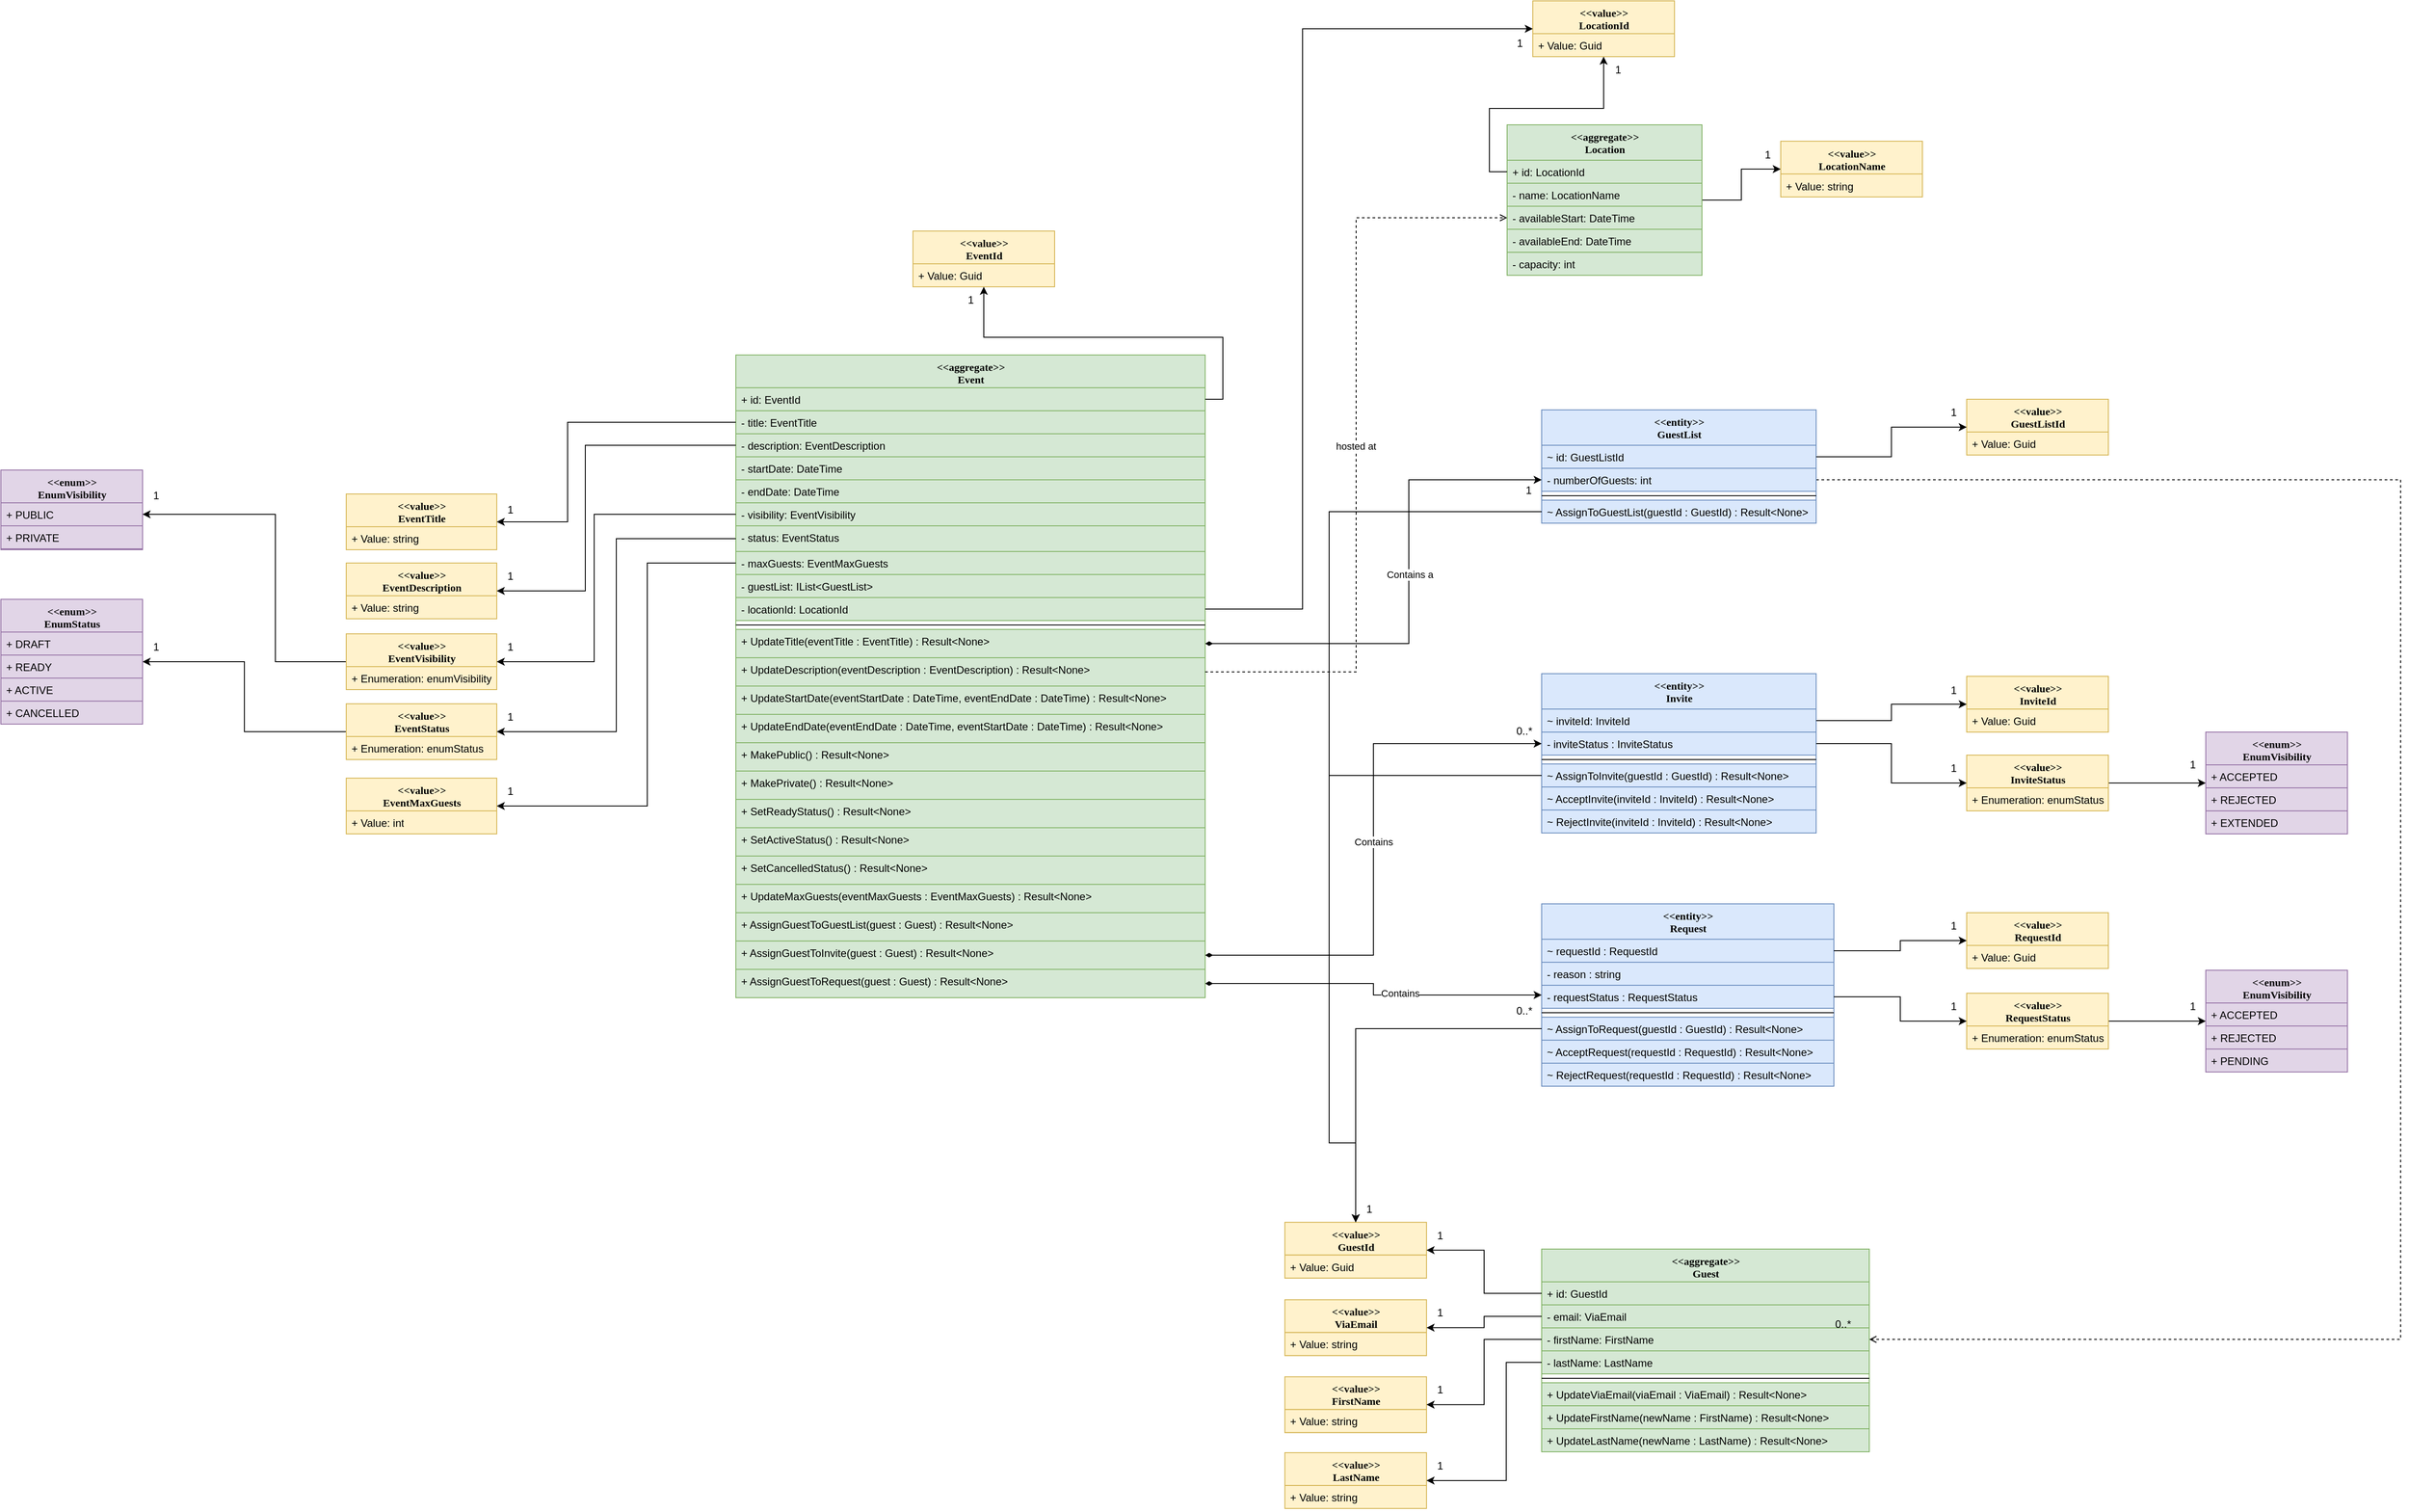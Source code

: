 <mxfile version="26.1.0">
  <diagram name="Side-1" id="WenHCYtQ5Q7TB_oUiTzX">
    <mxGraphModel dx="2389" dy="1979" grid="1" gridSize="10" guides="1" tooltips="1" connect="1" arrows="1" fold="1" page="1" pageScale="1" pageWidth="827" pageHeight="1169" math="0" shadow="0">
      <root>
        <mxCell id="0" />
        <mxCell id="1" parent="0" />
        <mxCell id="SRQfMVWUsRB8W6Q9aUgF-1" value="&amp;lt;&amp;lt;aggregate&amp;gt;&amp;gt;&lt;div&gt;Event&lt;/div&gt;" style="swimlane;html=1;fontStyle=1;align=center;verticalAlign=top;childLayout=stackLayout;horizontal=1;startSize=37;horizontalStack=0;resizeParent=1;resizeLast=0;collapsible=1;marginBottom=0;swimlaneFillColor=#ffffff;rounded=0;shadow=0;comic=0;labelBackgroundColor=none;strokeWidth=1;fillColor=#d5e8d4;fontFamily=Verdana;fontSize=12;strokeColor=#82b366;" parent="1" vertex="1">
          <mxGeometry x="260" y="300" width="530" height="726" as="geometry" />
        </mxCell>
        <mxCell id="SRQfMVWUsRB8W6Q9aUgF-2" value="+ id: EventId" style="text;html=1;strokeColor=#82b366;fillColor=#d5e8d4;align=left;verticalAlign=top;spacingLeft=4;spacingRight=4;whiteSpace=wrap;overflow=hidden;rotatable=0;points=[[0,0.5],[1,0.5]];portConstraint=eastwest;" parent="SRQfMVWUsRB8W6Q9aUgF-1" vertex="1">
          <mxGeometry y="37" width="530" height="26" as="geometry" />
        </mxCell>
        <mxCell id="SRQfMVWUsRB8W6Q9aUgF-3" value="- title: EventTitle" style="text;html=1;strokeColor=#82b366;fillColor=#d5e8d4;align=left;verticalAlign=top;spacingLeft=4;spacingRight=4;whiteSpace=wrap;overflow=hidden;rotatable=0;points=[[0,0.5],[1,0.5]];portConstraint=eastwest;" parent="SRQfMVWUsRB8W6Q9aUgF-1" vertex="1">
          <mxGeometry y="63" width="530" height="26" as="geometry" />
        </mxCell>
        <mxCell id="SRQfMVWUsRB8W6Q9aUgF-4" value="- description: EventDescription" style="text;html=1;strokeColor=#82b366;fillColor=#d5e8d4;align=left;verticalAlign=top;spacingLeft=4;spacingRight=4;whiteSpace=wrap;overflow=hidden;rotatable=0;points=[[0,0.5],[1,0.5]];portConstraint=eastwest;" parent="SRQfMVWUsRB8W6Q9aUgF-1" vertex="1">
          <mxGeometry y="89" width="530" height="26" as="geometry" />
        </mxCell>
        <mxCell id="SRQfMVWUsRB8W6Q9aUgF-5" value="- startDate: DateTime" style="text;html=1;strokeColor=#82b366;fillColor=#d5e8d4;align=left;verticalAlign=top;spacingLeft=4;spacingRight=4;whiteSpace=wrap;overflow=hidden;rotatable=0;points=[[0,0.5],[1,0.5]];portConstraint=eastwest;" parent="SRQfMVWUsRB8W6Q9aUgF-1" vertex="1">
          <mxGeometry y="115" width="530" height="26" as="geometry" />
        </mxCell>
        <mxCell id="SRQfMVWUsRB8W6Q9aUgF-6" value="- endDate: DateTime" style="text;html=1;strokeColor=#82b366;fillColor=#d5e8d4;align=left;verticalAlign=top;spacingLeft=4;spacingRight=4;whiteSpace=wrap;overflow=hidden;rotatable=0;points=[[0,0.5],[1,0.5]];portConstraint=eastwest;" parent="SRQfMVWUsRB8W6Q9aUgF-1" vertex="1">
          <mxGeometry y="141" width="530" height="26" as="geometry" />
        </mxCell>
        <mxCell id="SRQfMVWUsRB8W6Q9aUgF-7" value="- visibility: EventVisibility" style="text;html=1;strokeColor=#82b366;fillColor=#d5e8d4;align=left;verticalAlign=top;spacingLeft=4;spacingRight=4;whiteSpace=wrap;overflow=hidden;rotatable=0;points=[[0,0.5],[1,0.5]];portConstraint=eastwest;" parent="SRQfMVWUsRB8W6Q9aUgF-1" vertex="1">
          <mxGeometry y="167" width="530" height="26" as="geometry" />
        </mxCell>
        <mxCell id="SRQfMVWUsRB8W6Q9aUgF-8" value="- status: EventStatus" style="text;html=1;strokeColor=#82b366;fillColor=#d5e8d4;align=left;verticalAlign=top;spacingLeft=4;spacingRight=4;whiteSpace=wrap;overflow=hidden;rotatable=0;points=[[0,0.5],[1,0.5]];portConstraint=eastwest;" parent="SRQfMVWUsRB8W6Q9aUgF-1" vertex="1">
          <mxGeometry y="193" width="530" height="29" as="geometry" />
        </mxCell>
        <mxCell id="SRQfMVWUsRB8W6Q9aUgF-9" value="- maxGuests: EventMaxGuests" style="text;html=1;strokeColor=#82b366;fillColor=#d5e8d4;align=left;verticalAlign=top;spacingLeft=4;spacingRight=4;whiteSpace=wrap;overflow=hidden;rotatable=0;points=[[0,0.5],[1,0.5]];portConstraint=eastwest;" parent="SRQfMVWUsRB8W6Q9aUgF-1" vertex="1">
          <mxGeometry y="222" width="530" height="26" as="geometry" />
        </mxCell>
        <mxCell id="SRQfMVWUsRB8W6Q9aUgF-10" value="- guestList: IList&amp;lt;GuestList&amp;gt;" style="text;html=1;strokeColor=#82b366;fillColor=#d5e8d4;align=left;verticalAlign=top;spacingLeft=4;spacingRight=4;whiteSpace=wrap;overflow=hidden;rotatable=0;points=[[0,0.5],[1,0.5]];portConstraint=eastwest;" parent="SRQfMVWUsRB8W6Q9aUgF-1" vertex="1">
          <mxGeometry y="248" width="530" height="26" as="geometry" />
        </mxCell>
        <mxCell id="SRQfMVWUsRB8W6Q9aUgF-22" value="- locationId: LocationId" style="text;html=1;strokeColor=#82b366;fillColor=#d5e8d4;align=left;verticalAlign=top;spacingLeft=4;spacingRight=4;whiteSpace=wrap;overflow=hidden;rotatable=0;points=[[0,0.5],[1,0.5]];portConstraint=eastwest;" parent="SRQfMVWUsRB8W6Q9aUgF-1" vertex="1">
          <mxGeometry y="274" width="530" height="26" as="geometry" />
        </mxCell>
        <mxCell id="SRQfMVWUsRB8W6Q9aUgF-11" value="" style="line;html=1;strokeWidth=1;fillColor=none;align=left;verticalAlign=middle;spacingTop=-1;spacingLeft=3;spacingRight=3;rotatable=0;labelPosition=right;points=[];portConstraint=eastwest;" parent="SRQfMVWUsRB8W6Q9aUgF-1" vertex="1">
          <mxGeometry y="300" width="530" height="10" as="geometry" />
        </mxCell>
        <mxCell id="SRQfMVWUsRB8W6Q9aUgF-12" value="+ UpdateTitle(eventTitle : EventTitle) : Result&amp;lt;None&amp;gt;" style="text;html=1;strokeColor=#82b366;fillColor=#d5e8d4;align=left;verticalAlign=top;spacingLeft=4;spacingRight=4;whiteSpace=wrap;overflow=hidden;rotatable=0;points=[[0,0.5],[1,0.5]];portConstraint=eastwest;" parent="SRQfMVWUsRB8W6Q9aUgF-1" vertex="1">
          <mxGeometry y="310" width="530" height="32" as="geometry" />
        </mxCell>
        <mxCell id="SRQfMVWUsRB8W6Q9aUgF-13" value="+ UpdateDescription(eventDescription : EventDescription) : Result&amp;lt;None&amp;gt;" style="text;html=1;strokeColor=#82b366;fillColor=#d5e8d4;align=left;verticalAlign=top;spacingLeft=4;spacingRight=4;whiteSpace=wrap;overflow=hidden;rotatable=0;points=[[0,0.5],[1,0.5]];portConstraint=eastwest;" parent="SRQfMVWUsRB8W6Q9aUgF-1" vertex="1">
          <mxGeometry y="342" width="530" height="32" as="geometry" />
        </mxCell>
        <mxCell id="SRQfMVWUsRB8W6Q9aUgF-14" value="+ UpdateStartDate(eventStartDate : DateTime, eventEndDate : DateTime) : Result&amp;lt;None&amp;gt;" style="text;html=1;strokeColor=#82b366;fillColor=#d5e8d4;align=left;verticalAlign=top;spacingLeft=4;spacingRight=4;whiteSpace=wrap;overflow=hidden;rotatable=0;points=[[0,0.5],[1,0.5]];portConstraint=eastwest;" parent="SRQfMVWUsRB8W6Q9aUgF-1" vertex="1">
          <mxGeometry y="374" width="530" height="32" as="geometry" />
        </mxCell>
        <mxCell id="SRQfMVWUsRB8W6Q9aUgF-15" value="+ UpdateEndDate(eventEndDate : DateTime, eventStartDate : DateTime) : Result&amp;lt;None&amp;gt;" style="text;html=1;strokeColor=#82b366;fillColor=#d5e8d4;align=left;verticalAlign=top;spacingLeft=4;spacingRight=4;whiteSpace=wrap;overflow=hidden;rotatable=0;points=[[0,0.5],[1,0.5]];portConstraint=eastwest;" parent="SRQfMVWUsRB8W6Q9aUgF-1" vertex="1">
          <mxGeometry y="406" width="530" height="32" as="geometry" />
        </mxCell>
        <mxCell id="SRQfMVWUsRB8W6Q9aUgF-16" value="+ MakePublic() : Result&amp;lt;None&amp;gt;" style="text;html=1;strokeColor=#82b366;fillColor=#d5e8d4;align=left;verticalAlign=top;spacingLeft=4;spacingRight=4;whiteSpace=wrap;overflow=hidden;rotatable=0;points=[[0,0.5],[1,0.5]];portConstraint=eastwest;" parent="SRQfMVWUsRB8W6Q9aUgF-1" vertex="1">
          <mxGeometry y="438" width="530" height="32" as="geometry" />
        </mxCell>
        <mxCell id="SRQfMVWUsRB8W6Q9aUgF-23" value="+ MakePrivate() : Result&amp;lt;None&amp;gt;" style="text;html=1;strokeColor=#82b366;fillColor=#d5e8d4;align=left;verticalAlign=top;spacingLeft=4;spacingRight=4;whiteSpace=wrap;overflow=hidden;rotatable=0;points=[[0,0.5],[1,0.5]];portConstraint=eastwest;" parent="SRQfMVWUsRB8W6Q9aUgF-1" vertex="1">
          <mxGeometry y="470" width="530" height="32" as="geometry" />
        </mxCell>
        <mxCell id="SRQfMVWUsRB8W6Q9aUgF-24" value="+ SetReadyStatus() : Result&amp;lt;None&amp;gt;" style="text;html=1;strokeColor=#82b366;fillColor=#d5e8d4;align=left;verticalAlign=top;spacingLeft=4;spacingRight=4;whiteSpace=wrap;overflow=hidden;rotatable=0;points=[[0,0.5],[1,0.5]];portConstraint=eastwest;" parent="SRQfMVWUsRB8W6Q9aUgF-1" vertex="1">
          <mxGeometry y="502" width="530" height="32" as="geometry" />
        </mxCell>
        <mxCell id="SRQfMVWUsRB8W6Q9aUgF-25" value="+ SetActiveStatus() : Result&amp;lt;None&amp;gt;" style="text;html=1;strokeColor=#82b366;fillColor=#d5e8d4;align=left;verticalAlign=top;spacingLeft=4;spacingRight=4;whiteSpace=wrap;overflow=hidden;rotatable=0;points=[[0,0.5],[1,0.5]];portConstraint=eastwest;" parent="SRQfMVWUsRB8W6Q9aUgF-1" vertex="1">
          <mxGeometry y="534" width="530" height="32" as="geometry" />
        </mxCell>
        <mxCell id="SRQfMVWUsRB8W6Q9aUgF-17" value="+ SetCancelledStatus() : Result&amp;lt;None&amp;gt;" style="text;html=1;strokeColor=#82b366;fillColor=#d5e8d4;align=left;verticalAlign=top;spacingLeft=4;spacingRight=4;whiteSpace=wrap;overflow=hidden;rotatable=0;points=[[0,0.5],[1,0.5]];portConstraint=eastwest;" parent="SRQfMVWUsRB8W6Q9aUgF-1" vertex="1">
          <mxGeometry y="566" width="530" height="32" as="geometry" />
        </mxCell>
        <mxCell id="SRQfMVWUsRB8W6Q9aUgF-18" value="+ UpdateMaxGuests(eventMaxGuests : EventMaxGuests) : Result&amp;lt;None&amp;gt;" style="text;html=1;strokeColor=#82b366;fillColor=#d5e8d4;align=left;verticalAlign=top;spacingLeft=4;spacingRight=4;whiteSpace=wrap;overflow=hidden;rotatable=0;points=[[0,0.5],[1,0.5]];portConstraint=eastwest;" parent="SRQfMVWUsRB8W6Q9aUgF-1" vertex="1">
          <mxGeometry y="598" width="530" height="32" as="geometry" />
        </mxCell>
        <mxCell id="SRQfMVWUsRB8W6Q9aUgF-19" value="+ AssignGuestToGuestList(guest : Guest) : Result&amp;lt;None&amp;gt;" style="text;html=1;strokeColor=#82b366;fillColor=#d5e8d4;align=left;verticalAlign=top;spacingLeft=4;spacingRight=4;whiteSpace=wrap;overflow=hidden;rotatable=0;points=[[0,0.5],[1,0.5]];portConstraint=eastwest;" parent="SRQfMVWUsRB8W6Q9aUgF-1" vertex="1">
          <mxGeometry y="630" width="530" height="32" as="geometry" />
        </mxCell>
        <mxCell id="SRQfMVWUsRB8W6Q9aUgF-20" value="+ AssignGuestToInvite(guest : Guest) : Result&amp;lt;None&amp;gt;" style="text;html=1;strokeColor=#82b366;fillColor=#d5e8d4;align=left;verticalAlign=top;spacingLeft=4;spacingRight=4;whiteSpace=wrap;overflow=hidden;rotatable=0;points=[[0,0.5],[1,0.5]];portConstraint=eastwest;" parent="SRQfMVWUsRB8W6Q9aUgF-1" vertex="1">
          <mxGeometry y="662" width="530" height="32" as="geometry" />
        </mxCell>
        <mxCell id="SRQfMVWUsRB8W6Q9aUgF-21" value="+ AssignGuestToRequest(guest : Guest) : Result&amp;lt;None&amp;gt;" style="text;html=1;strokeColor=#82b366;fillColor=#d5e8d4;align=left;verticalAlign=top;spacingLeft=4;spacingRight=4;whiteSpace=wrap;overflow=hidden;rotatable=0;points=[[0,0.5],[1,0.5]];portConstraint=eastwest;" parent="SRQfMVWUsRB8W6Q9aUgF-1" vertex="1">
          <mxGeometry y="694" width="530" height="32" as="geometry" />
        </mxCell>
        <mxCell id="SRQfMVWUsRB8W6Q9aUgF-26" style="edgeStyle=orthogonalEdgeStyle;rounded=0;orthogonalLoop=1;jettySize=auto;html=1;entryX=0;entryY=0.5;entryDx=0;entryDy=0;endArrow=none;startFill=1;startArrow=classic;" parent="1" source="SRQfMVWUsRB8W6Q9aUgF-27" target="SRQfMVWUsRB8W6Q9aUgF-44" edge="1">
          <mxGeometry relative="1" as="geometry" />
        </mxCell>
        <mxCell id="SRQfMVWUsRB8W6Q9aUgF-27" value="&amp;lt;&amp;lt;enum&amp;gt;&amp;gt;&lt;div&gt;EnumStatus&lt;/div&gt;" style="swimlane;html=1;fontStyle=1;align=center;verticalAlign=top;childLayout=stackLayout;horizontal=1;startSize=37;horizontalStack=0;resizeParent=1;resizeLast=0;collapsible=1;marginBottom=0;swimlaneFillColor=#ffffff;rounded=0;shadow=0;comic=0;labelBackgroundColor=none;strokeWidth=1;fontFamily=Verdana;fontSize=12;fillColor=#e1d5e7;strokeColor=#9673a6;" parent="1" vertex="1">
          <mxGeometry x="-570" y="576" width="160" height="141" as="geometry" />
        </mxCell>
        <mxCell id="SRQfMVWUsRB8W6Q9aUgF-28" value="+ DRAFT" style="text;html=1;strokeColor=#9673a6;fillColor=#e1d5e7;align=left;verticalAlign=top;spacingLeft=4;spacingRight=4;whiteSpace=wrap;overflow=hidden;rotatable=0;points=[[0,0.5],[1,0.5]];portConstraint=eastwest;" parent="SRQfMVWUsRB8W6Q9aUgF-27" vertex="1">
          <mxGeometry y="37" width="160" height="26" as="geometry" />
        </mxCell>
        <mxCell id="SRQfMVWUsRB8W6Q9aUgF-29" value="+ READY" style="text;html=1;strokeColor=#9673a6;fillColor=#e1d5e7;align=left;verticalAlign=top;spacingLeft=4;spacingRight=4;whiteSpace=wrap;overflow=hidden;rotatable=0;points=[[0,0.5],[1,0.5]];portConstraint=eastwest;" parent="SRQfMVWUsRB8W6Q9aUgF-27" vertex="1">
          <mxGeometry y="63" width="160" height="26" as="geometry" />
        </mxCell>
        <mxCell id="SRQfMVWUsRB8W6Q9aUgF-30" value="+ ACTIVE" style="text;html=1;strokeColor=#9673a6;fillColor=#e1d5e7;align=left;verticalAlign=top;spacingLeft=4;spacingRight=4;whiteSpace=wrap;overflow=hidden;rotatable=0;points=[[0,0.5],[1,0.5]];portConstraint=eastwest;" parent="SRQfMVWUsRB8W6Q9aUgF-27" vertex="1">
          <mxGeometry y="89" width="160" height="26" as="geometry" />
        </mxCell>
        <mxCell id="SRQfMVWUsRB8W6Q9aUgF-31" value="+ CANCELLED" style="text;html=1;strokeColor=#9673a6;fillColor=#e1d5e7;align=left;verticalAlign=top;spacingLeft=4;spacingRight=4;whiteSpace=wrap;overflow=hidden;rotatable=0;points=[[0,0.5],[1,0.5]];portConstraint=eastwest;" parent="SRQfMVWUsRB8W6Q9aUgF-27" vertex="1">
          <mxGeometry y="115" width="160" height="26" as="geometry" />
        </mxCell>
        <mxCell id="SRQfMVWUsRB8W6Q9aUgF-32" value="&amp;lt;&amp;lt;enum&amp;gt;&amp;gt;&lt;div&gt;EnumVisibility&lt;/div&gt;" style="swimlane;html=1;fontStyle=1;align=center;verticalAlign=top;childLayout=stackLayout;horizontal=1;startSize=37;horizontalStack=0;resizeParent=1;resizeLast=0;collapsible=1;marginBottom=0;swimlaneFillColor=#ffffff;rounded=0;shadow=0;comic=0;labelBackgroundColor=none;strokeWidth=1;fontFamily=Verdana;fontSize=12;fillColor=#e1d5e7;strokeColor=#9673a6;" parent="1" vertex="1">
          <mxGeometry x="-570" y="430" width="160" height="90" as="geometry" />
        </mxCell>
        <mxCell id="SRQfMVWUsRB8W6Q9aUgF-33" value="+ PUBLIC" style="text;html=1;strokeColor=#9673a6;fillColor=#e1d5e7;align=left;verticalAlign=top;spacingLeft=4;spacingRight=4;whiteSpace=wrap;overflow=hidden;rotatable=0;points=[[0,0.5],[1,0.5]];portConstraint=eastwest;" parent="SRQfMVWUsRB8W6Q9aUgF-32" vertex="1">
          <mxGeometry y="37" width="160" height="26" as="geometry" />
        </mxCell>
        <mxCell id="SRQfMVWUsRB8W6Q9aUgF-34" value="+ PRIVATE" style="text;html=1;strokeColor=#9673a6;fillColor=#e1d5e7;align=left;verticalAlign=top;spacingLeft=4;spacingRight=4;whiteSpace=wrap;overflow=hidden;rotatable=0;points=[[0,0.5],[1,0.5]];portConstraint=eastwest;" parent="SRQfMVWUsRB8W6Q9aUgF-32" vertex="1">
          <mxGeometry y="63" width="160" height="26" as="geometry" />
        </mxCell>
        <mxCell id="SRQfMVWUsRB8W6Q9aUgF-35" value="1" style="text;html=1;align=center;verticalAlign=middle;resizable=0;points=[];autosize=1;strokeColor=none;fillColor=none;" parent="1" vertex="1">
          <mxGeometry x="-410" y="443.5" width="30" height="30" as="geometry" />
        </mxCell>
        <mxCell id="SRQfMVWUsRB8W6Q9aUgF-36" value="1" style="text;html=1;align=center;verticalAlign=middle;resizable=0;points=[];autosize=1;strokeColor=none;fillColor=none;" parent="1" vertex="1">
          <mxGeometry x="-410" y="615" width="30" height="30" as="geometry" />
        </mxCell>
        <mxCell id="SRQfMVWUsRB8W6Q9aUgF-37" value="&amp;lt;&amp;lt;value&amp;gt;&amp;gt;&lt;div&gt;EventTitle&lt;/div&gt;" style="swimlane;html=1;fontStyle=1;align=center;verticalAlign=top;childLayout=stackLayout;horizontal=1;startSize=37;horizontalStack=0;resizeParent=1;resizeLast=0;collapsible=1;marginBottom=0;swimlaneFillColor=#ffffff;rounded=0;shadow=0;comic=0;labelBackgroundColor=none;strokeWidth=1;fontFamily=Verdana;fontSize=12;fillColor=#fff2cc;strokeColor=#d6b656;" parent="1" vertex="1">
          <mxGeometry x="-180" y="457" width="170" height="63" as="geometry" />
        </mxCell>
        <mxCell id="SRQfMVWUsRB8W6Q9aUgF-38" value="+ Value: string" style="text;html=1;strokeColor=#d6b656;fillColor=#fff2cc;align=left;verticalAlign=top;spacingLeft=4;spacingRight=4;whiteSpace=wrap;overflow=hidden;rotatable=0;points=[[0,0.5],[1,0.5]];portConstraint=eastwest;" parent="SRQfMVWUsRB8W6Q9aUgF-37" vertex="1">
          <mxGeometry y="37" width="170" height="26" as="geometry" />
        </mxCell>
        <mxCell id="SRQfMVWUsRB8W6Q9aUgF-39" value="&amp;lt;&amp;lt;value&amp;gt;&amp;gt;&lt;div&gt;EventDescription&lt;/div&gt;" style="swimlane;html=1;fontStyle=1;align=center;verticalAlign=top;childLayout=stackLayout;horizontal=1;startSize=37;horizontalStack=0;resizeParent=1;resizeLast=0;collapsible=1;marginBottom=0;swimlaneFillColor=#ffffff;rounded=0;shadow=0;comic=0;labelBackgroundColor=none;strokeWidth=1;fontFamily=Verdana;fontSize=12;fillColor=#fff2cc;strokeColor=#d6b656;" parent="1" vertex="1">
          <mxGeometry x="-180" y="535" width="170" height="63" as="geometry" />
        </mxCell>
        <mxCell id="SRQfMVWUsRB8W6Q9aUgF-40" value="+ Value: string" style="text;html=1;strokeColor=#d6b656;fillColor=#fff2cc;align=left;verticalAlign=top;spacingLeft=4;spacingRight=4;whiteSpace=wrap;overflow=hidden;rotatable=0;points=[[0,0.5],[1,0.5]];portConstraint=eastwest;" parent="SRQfMVWUsRB8W6Q9aUgF-39" vertex="1">
          <mxGeometry y="37" width="170" height="26" as="geometry" />
        </mxCell>
        <mxCell id="SRQfMVWUsRB8W6Q9aUgF-41" style="edgeStyle=orthogonalEdgeStyle;rounded=0;orthogonalLoop=1;jettySize=auto;html=1;entryX=1;entryY=0.5;entryDx=0;entryDy=0;exitX=0;exitY=0.5;exitDx=0;exitDy=0;" parent="1" source="SRQfMVWUsRB8W6Q9aUgF-42" target="SRQfMVWUsRB8W6Q9aUgF-33" edge="1">
          <mxGeometry relative="1" as="geometry">
            <Array as="points">
              <mxPoint x="-260" y="647" />
              <mxPoint x="-260" y="480" />
            </Array>
          </mxGeometry>
        </mxCell>
        <mxCell id="SRQfMVWUsRB8W6Q9aUgF-42" value="&amp;lt;&amp;lt;value&amp;gt;&amp;gt;&lt;div&gt;EventVisibility&lt;/div&gt;" style="swimlane;html=1;fontStyle=1;align=center;verticalAlign=top;childLayout=stackLayout;horizontal=1;startSize=37;horizontalStack=0;resizeParent=1;resizeLast=0;collapsible=1;marginBottom=0;swimlaneFillColor=#ffffff;rounded=0;shadow=0;comic=0;labelBackgroundColor=none;strokeWidth=1;fontFamily=Verdana;fontSize=12;fillColor=#fff2cc;strokeColor=#d6b656;" parent="1" vertex="1">
          <mxGeometry x="-180" y="615" width="170" height="63" as="geometry" />
        </mxCell>
        <mxCell id="SRQfMVWUsRB8W6Q9aUgF-43" value="+ Enumeration: enumVisibility" style="text;html=1;strokeColor=#d6b656;fillColor=#fff2cc;align=left;verticalAlign=top;spacingLeft=4;spacingRight=4;whiteSpace=wrap;overflow=hidden;rotatable=0;points=[[0,0.5],[1,0.5]];portConstraint=eastwest;" parent="SRQfMVWUsRB8W6Q9aUgF-42" vertex="1">
          <mxGeometry y="37" width="170" height="26" as="geometry" />
        </mxCell>
        <mxCell id="SRQfMVWUsRB8W6Q9aUgF-44" value="&amp;lt;&amp;lt;value&amp;gt;&amp;gt;&lt;div&gt;EventStatus&lt;/div&gt;" style="swimlane;html=1;fontStyle=1;align=center;verticalAlign=top;childLayout=stackLayout;horizontal=1;startSize=37;horizontalStack=0;resizeParent=1;resizeLast=0;collapsible=1;marginBottom=0;swimlaneFillColor=#ffffff;rounded=0;shadow=0;comic=0;labelBackgroundColor=none;strokeWidth=1;fontFamily=Verdana;fontSize=12;fillColor=#fff2cc;strokeColor=#d6b656;" parent="1" vertex="1">
          <mxGeometry x="-180" y="694" width="170" height="63" as="geometry" />
        </mxCell>
        <mxCell id="SRQfMVWUsRB8W6Q9aUgF-45" value="+ Enumeration: enumStatus" style="text;html=1;strokeColor=#d6b656;fillColor=#fff2cc;align=left;verticalAlign=top;spacingLeft=4;spacingRight=4;whiteSpace=wrap;overflow=hidden;rotatable=0;points=[[0,0.5],[1,0.5]];portConstraint=eastwest;" parent="SRQfMVWUsRB8W6Q9aUgF-44" vertex="1">
          <mxGeometry y="37" width="170" height="26" as="geometry" />
        </mxCell>
        <mxCell id="SRQfMVWUsRB8W6Q9aUgF-46" value="&amp;lt;&amp;lt;value&amp;gt;&amp;gt;&lt;div&gt;EventMaxGuests&lt;/div&gt;" style="swimlane;html=1;fontStyle=1;align=center;verticalAlign=top;childLayout=stackLayout;horizontal=1;startSize=37;horizontalStack=0;resizeParent=1;resizeLast=0;collapsible=1;marginBottom=0;swimlaneFillColor=#ffffff;rounded=0;shadow=0;comic=0;labelBackgroundColor=none;strokeWidth=1;fontFamily=Verdana;fontSize=12;fillColor=#fff2cc;strokeColor=#d6b656;" parent="1" vertex="1">
          <mxGeometry x="-180" y="778" width="170" height="63" as="geometry" />
        </mxCell>
        <mxCell id="SRQfMVWUsRB8W6Q9aUgF-47" value="+ Value: int" style="text;html=1;strokeColor=#d6b656;fillColor=#fff2cc;align=left;verticalAlign=top;spacingLeft=4;spacingRight=4;whiteSpace=wrap;overflow=hidden;rotatable=0;points=[[0,0.5],[1,0.5]];portConstraint=eastwest;" parent="SRQfMVWUsRB8W6Q9aUgF-46" vertex="1">
          <mxGeometry y="37" width="170" height="26" as="geometry" />
        </mxCell>
        <mxCell id="SRQfMVWUsRB8W6Q9aUgF-48" value="1" style="text;html=1;align=center;verticalAlign=middle;resizable=0;points=[];autosize=1;strokeColor=none;fillColor=none;" parent="1" vertex="1">
          <mxGeometry x="-10" y="460" width="30" height="30" as="geometry" />
        </mxCell>
        <mxCell id="SRQfMVWUsRB8W6Q9aUgF-49" value="1" style="text;html=1;align=center;verticalAlign=middle;resizable=0;points=[];autosize=1;strokeColor=none;fillColor=none;" parent="1" vertex="1">
          <mxGeometry x="-10" y="535" width="30" height="30" as="geometry" />
        </mxCell>
        <mxCell id="SRQfMVWUsRB8W6Q9aUgF-50" value="1" style="text;html=1;align=center;verticalAlign=middle;resizable=0;points=[];autosize=1;strokeColor=none;fillColor=none;" parent="1" vertex="1">
          <mxGeometry x="-10" y="615" width="30" height="30" as="geometry" />
        </mxCell>
        <mxCell id="SRQfMVWUsRB8W6Q9aUgF-51" value="1" style="text;html=1;align=center;verticalAlign=middle;resizable=0;points=[];autosize=1;strokeColor=none;fillColor=none;" parent="1" vertex="1">
          <mxGeometry x="-10" y="694" width="30" height="30" as="geometry" />
        </mxCell>
        <mxCell id="SRQfMVWUsRB8W6Q9aUgF-52" value="1" style="text;html=1;align=center;verticalAlign=middle;resizable=0;points=[];autosize=1;strokeColor=none;fillColor=none;" parent="1" vertex="1">
          <mxGeometry x="-10" y="778" width="30" height="30" as="geometry" />
        </mxCell>
        <mxCell id="SRQfMVWUsRB8W6Q9aUgF-53" style="edgeStyle=orthogonalEdgeStyle;rounded=0;orthogonalLoop=1;jettySize=auto;html=1;entryX=1;entryY=0.5;entryDx=0;entryDy=0;" parent="1" source="SRQfMVWUsRB8W6Q9aUgF-8" target="SRQfMVWUsRB8W6Q9aUgF-44" edge="1">
          <mxGeometry relative="1" as="geometry" />
        </mxCell>
        <mxCell id="SRQfMVWUsRB8W6Q9aUgF-54" style="edgeStyle=orthogonalEdgeStyle;rounded=0;orthogonalLoop=1;jettySize=auto;html=1;entryX=1;entryY=0.5;entryDx=0;entryDy=0;" parent="1" source="SRQfMVWUsRB8W6Q9aUgF-7" target="SRQfMVWUsRB8W6Q9aUgF-42" edge="1">
          <mxGeometry relative="1" as="geometry">
            <Array as="points">
              <mxPoint x="100" y="480" />
              <mxPoint x="100" y="646" />
            </Array>
          </mxGeometry>
        </mxCell>
        <mxCell id="SRQfMVWUsRB8W6Q9aUgF-55" style="edgeStyle=orthogonalEdgeStyle;rounded=0;orthogonalLoop=1;jettySize=auto;html=1;entryX=1;entryY=0.5;entryDx=0;entryDy=0;" parent="1" source="SRQfMVWUsRB8W6Q9aUgF-4" target="SRQfMVWUsRB8W6Q9aUgF-39" edge="1">
          <mxGeometry relative="1" as="geometry">
            <Array as="points">
              <mxPoint x="90" y="402" />
              <mxPoint x="90" y="566" />
            </Array>
          </mxGeometry>
        </mxCell>
        <mxCell id="SRQfMVWUsRB8W6Q9aUgF-56" style="edgeStyle=orthogonalEdgeStyle;rounded=0;orthogonalLoop=1;jettySize=auto;html=1;entryX=1;entryY=0.5;entryDx=0;entryDy=0;" parent="1" source="SRQfMVWUsRB8W6Q9aUgF-3" target="SRQfMVWUsRB8W6Q9aUgF-37" edge="1">
          <mxGeometry relative="1" as="geometry">
            <Array as="points">
              <mxPoint x="70" y="376" />
              <mxPoint x="70" y="488" />
            </Array>
          </mxGeometry>
        </mxCell>
        <mxCell id="SRQfMVWUsRB8W6Q9aUgF-57" style="edgeStyle=orthogonalEdgeStyle;rounded=0;orthogonalLoop=1;jettySize=auto;html=1;entryX=1;entryY=0.5;entryDx=0;entryDy=0;" parent="1" source="SRQfMVWUsRB8W6Q9aUgF-9" target="SRQfMVWUsRB8W6Q9aUgF-46" edge="1">
          <mxGeometry relative="1" as="geometry">
            <Array as="points">
              <mxPoint x="160" y="535" />
              <mxPoint x="160" y="810" />
            </Array>
          </mxGeometry>
        </mxCell>
        <mxCell id="SRQfMVWUsRB8W6Q9aUgF-58" value="&amp;lt;&amp;lt;value&amp;gt;&amp;gt;&lt;div&gt;EventId&lt;/div&gt;" style="swimlane;html=1;fontStyle=1;align=center;verticalAlign=top;childLayout=stackLayout;horizontal=1;startSize=37;horizontalStack=0;resizeParent=1;resizeLast=0;collapsible=1;marginBottom=0;swimlaneFillColor=#ffffff;rounded=0;shadow=0;comic=0;labelBackgroundColor=none;strokeWidth=1;fontFamily=Verdana;fontSize=12;fillColor=#fff2cc;strokeColor=#d6b656;" parent="1" vertex="1">
          <mxGeometry x="460" y="160" width="160" height="63" as="geometry" />
        </mxCell>
        <mxCell id="SRQfMVWUsRB8W6Q9aUgF-59" value="+ Value: Guid" style="text;html=1;strokeColor=#d6b656;fillColor=#fff2cc;align=left;verticalAlign=top;spacingLeft=4;spacingRight=4;whiteSpace=wrap;overflow=hidden;rotatable=0;points=[[0,0.5],[1,0.5]];portConstraint=eastwest;" parent="SRQfMVWUsRB8W6Q9aUgF-58" vertex="1">
          <mxGeometry y="37" width="160" height="26" as="geometry" />
        </mxCell>
        <mxCell id="SRQfMVWUsRB8W6Q9aUgF-60" style="edgeStyle=orthogonalEdgeStyle;rounded=0;orthogonalLoop=1;jettySize=auto;html=1;entryX=0.5;entryY=1;entryDx=0;entryDy=0;" parent="1" source="SRQfMVWUsRB8W6Q9aUgF-2" target="SRQfMVWUsRB8W6Q9aUgF-58" edge="1">
          <mxGeometry relative="1" as="geometry" />
        </mxCell>
        <mxCell id="SRQfMVWUsRB8W6Q9aUgF-61" value="1" style="text;html=1;align=center;verticalAlign=middle;resizable=0;points=[];autosize=1;strokeColor=none;fillColor=none;" parent="1" vertex="1">
          <mxGeometry x="510" y="223" width="30" height="30" as="geometry" />
        </mxCell>
        <mxCell id="SRQfMVWUsRB8W6Q9aUgF-77" style="edgeStyle=orthogonalEdgeStyle;rounded=0;orthogonalLoop=1;jettySize=auto;html=1;" parent="1" source="SRQfMVWUsRB8W6Q9aUgF-62" target="SRQfMVWUsRB8W6Q9aUgF-73" edge="1">
          <mxGeometry relative="1" as="geometry" />
        </mxCell>
        <mxCell id="SRQfMVWUsRB8W6Q9aUgF-62" value="&amp;lt;&amp;lt;aggregate&amp;gt;&amp;gt;&lt;div&gt;Location&lt;/div&gt;" style="swimlane;html=1;fontStyle=1;align=center;verticalAlign=top;childLayout=stackLayout;horizontal=1;startSize=40;horizontalStack=0;resizeParent=1;resizeLast=0;collapsible=1;marginBottom=0;swimlaneFillColor=#ffffff;rounded=0;shadow=0;comic=0;labelBackgroundColor=none;strokeWidth=1;fillColor=#d5e8d4;fontFamily=Verdana;fontSize=12;strokeColor=#82b366;" parent="1" vertex="1">
          <mxGeometry x="1131" y="40" width="220" height="170" as="geometry" />
        </mxCell>
        <mxCell id="SRQfMVWUsRB8W6Q9aUgF-63" value="+ id: LocationId" style="text;html=1;strokeColor=#82b366;fillColor=#d5e8d4;align=left;verticalAlign=top;spacingLeft=4;spacingRight=4;whiteSpace=wrap;overflow=hidden;rotatable=0;points=[[0,0.5],[1,0.5]];portConstraint=eastwest;" parent="SRQfMVWUsRB8W6Q9aUgF-62" vertex="1">
          <mxGeometry y="40" width="220" height="26" as="geometry" />
        </mxCell>
        <mxCell id="SRQfMVWUsRB8W6Q9aUgF-64" value="- name: LocationName" style="text;html=1;strokeColor=#82b366;fillColor=#d5e8d4;align=left;verticalAlign=top;spacingLeft=4;spacingRight=4;whiteSpace=wrap;overflow=hidden;rotatable=0;points=[[0,0.5],[1,0.5]];portConstraint=eastwest;" parent="SRQfMVWUsRB8W6Q9aUgF-62" vertex="1">
          <mxGeometry y="66" width="220" height="26" as="geometry" />
        </mxCell>
        <mxCell id="SRQfMVWUsRB8W6Q9aUgF-65" value="- availableStart: DateTime" style="text;html=1;strokeColor=#82b366;fillColor=#d5e8d4;align=left;verticalAlign=top;spacingLeft=4;spacingRight=4;whiteSpace=wrap;overflow=hidden;rotatable=0;points=[[0,0.5],[1,0.5]];portConstraint=eastwest;" parent="SRQfMVWUsRB8W6Q9aUgF-62" vertex="1">
          <mxGeometry y="92" width="220" height="26" as="geometry" />
        </mxCell>
        <mxCell id="SRQfMVWUsRB8W6Q9aUgF-66" value="- availableEnd: DateTime" style="text;html=1;strokeColor=#82b366;fillColor=#d5e8d4;align=left;verticalAlign=top;spacingLeft=4;spacingRight=4;whiteSpace=wrap;overflow=hidden;rotatable=0;points=[[0,0.5],[1,0.5]];portConstraint=eastwest;" parent="SRQfMVWUsRB8W6Q9aUgF-62" vertex="1">
          <mxGeometry y="118" width="220" height="26" as="geometry" />
        </mxCell>
        <mxCell id="SRQfMVWUsRB8W6Q9aUgF-68" value="- capacity: int" style="text;html=1;strokeColor=#82b366;fillColor=#d5e8d4;align=left;verticalAlign=top;spacingLeft=4;spacingRight=4;whiteSpace=wrap;overflow=hidden;rotatable=0;points=[[0,0.5],[1,0.5]];portConstraint=eastwest;" parent="SRQfMVWUsRB8W6Q9aUgF-62" vertex="1">
          <mxGeometry y="144" width="220" height="26" as="geometry" />
        </mxCell>
        <mxCell id="SRQfMVWUsRB8W6Q9aUgF-70" value="&amp;lt;&amp;lt;value&amp;gt;&amp;gt;&lt;div&gt;LocationId&lt;/div&gt;" style="swimlane;html=1;fontStyle=1;align=center;verticalAlign=top;childLayout=stackLayout;horizontal=1;startSize=37;horizontalStack=0;resizeParent=1;resizeLast=0;collapsible=1;marginBottom=0;swimlaneFillColor=#ffffff;rounded=0;shadow=0;comic=0;labelBackgroundColor=none;strokeWidth=1;fontFamily=Verdana;fontSize=12;fillColor=#fff2cc;strokeColor=#d6b656;" parent="1" vertex="1">
          <mxGeometry x="1160" y="-100" width="160" height="63" as="geometry" />
        </mxCell>
        <mxCell id="SRQfMVWUsRB8W6Q9aUgF-71" value="+ Value: Guid" style="text;html=1;strokeColor=#d6b656;fillColor=#fff2cc;align=left;verticalAlign=top;spacingLeft=4;spacingRight=4;whiteSpace=wrap;overflow=hidden;rotatable=0;points=[[0,0.5],[1,0.5]];portConstraint=eastwest;" parent="SRQfMVWUsRB8W6Q9aUgF-70" vertex="1">
          <mxGeometry y="37" width="160" height="26" as="geometry" />
        </mxCell>
        <mxCell id="SRQfMVWUsRB8W6Q9aUgF-72" value="1" style="text;html=1;align=center;verticalAlign=middle;resizable=0;points=[];autosize=1;strokeColor=none;fillColor=none;" parent="1" vertex="1">
          <mxGeometry x="1241" y="-37" width="30" height="30" as="geometry" />
        </mxCell>
        <mxCell id="SRQfMVWUsRB8W6Q9aUgF-73" value="&amp;lt;&amp;lt;value&amp;gt;&amp;gt;&lt;div&gt;LocationName&lt;/div&gt;" style="swimlane;html=1;fontStyle=1;align=center;verticalAlign=top;childLayout=stackLayout;horizontal=1;startSize=37;horizontalStack=0;resizeParent=1;resizeLast=0;collapsible=1;marginBottom=0;swimlaneFillColor=#ffffff;rounded=0;shadow=0;comic=0;labelBackgroundColor=none;strokeWidth=1;fontFamily=Verdana;fontSize=12;fillColor=#fff2cc;strokeColor=#d6b656;" parent="1" vertex="1">
          <mxGeometry x="1440" y="58.5" width="160" height="63" as="geometry" />
        </mxCell>
        <mxCell id="SRQfMVWUsRB8W6Q9aUgF-74" value="+ Value: string" style="text;html=1;strokeColor=#d6b656;fillColor=#fff2cc;align=left;verticalAlign=top;spacingLeft=4;spacingRight=4;whiteSpace=wrap;overflow=hidden;rotatable=0;points=[[0,0.5],[1,0.5]];portConstraint=eastwest;" parent="SRQfMVWUsRB8W6Q9aUgF-73" vertex="1">
          <mxGeometry y="37" width="160" height="26" as="geometry" />
        </mxCell>
        <mxCell id="SRQfMVWUsRB8W6Q9aUgF-75" value="1" style="text;html=1;align=center;verticalAlign=middle;resizable=0;points=[];autosize=1;strokeColor=none;fillColor=none;" parent="1" vertex="1">
          <mxGeometry x="1410" y="58.5" width="30" height="30" as="geometry" />
        </mxCell>
        <mxCell id="SRQfMVWUsRB8W6Q9aUgF-78" style="edgeStyle=orthogonalEdgeStyle;rounded=0;orthogonalLoop=1;jettySize=auto;html=1;" parent="1" source="SRQfMVWUsRB8W6Q9aUgF-63" target="SRQfMVWUsRB8W6Q9aUgF-70" edge="1">
          <mxGeometry relative="1" as="geometry" />
        </mxCell>
        <mxCell id="SRQfMVWUsRB8W6Q9aUgF-79" style="edgeStyle=orthogonalEdgeStyle;rounded=0;orthogonalLoop=1;jettySize=auto;html=1;entryX=0;entryY=0.5;entryDx=0;entryDy=0;" parent="1" source="SRQfMVWUsRB8W6Q9aUgF-22" target="SRQfMVWUsRB8W6Q9aUgF-70" edge="1">
          <mxGeometry relative="1" as="geometry">
            <Array as="points">
              <mxPoint x="900" y="587" />
              <mxPoint x="900" y="-69" />
            </Array>
          </mxGeometry>
        </mxCell>
        <mxCell id="SRQfMVWUsRB8W6Q9aUgF-80" value="1" style="text;html=1;align=center;verticalAlign=middle;resizable=0;points=[];autosize=1;strokeColor=none;fillColor=none;" parent="1" vertex="1">
          <mxGeometry x="1130" y="-67" width="30" height="30" as="geometry" />
        </mxCell>
        <mxCell id="SRQfMVWUsRB8W6Q9aUgF-81" style="edgeStyle=orthogonalEdgeStyle;rounded=0;orthogonalLoop=1;jettySize=auto;html=1;dashed=1;endArrow=open;endFill=0;" parent="1" source="SRQfMVWUsRB8W6Q9aUgF-13" target="SRQfMVWUsRB8W6Q9aUgF-65" edge="1">
          <mxGeometry relative="1" as="geometry" />
        </mxCell>
        <mxCell id="SRQfMVWUsRB8W6Q9aUgF-82" value="hosted at" style="edgeLabel;html=1;align=center;verticalAlign=middle;resizable=0;points=[];" parent="SRQfMVWUsRB8W6Q9aUgF-81" vertex="1" connectable="0">
          <mxGeometry x="-0.002" y="1" relative="1" as="geometry">
            <mxPoint as="offset" />
          </mxGeometry>
        </mxCell>
        <mxCell id="SRQfMVWUsRB8W6Q9aUgF-164" style="edgeStyle=orthogonalEdgeStyle;rounded=0;orthogonalLoop=1;jettySize=auto;html=1;entryX=1;entryY=0.5;entryDx=0;entryDy=0;exitX=1;exitY=0.5;exitDx=0;exitDy=0;dashed=1;endArrow=open;endFill=0;" parent="1" source="SRQfMVWUsRB8W6Q9aUgF-85" target="SRQfMVWUsRB8W6Q9aUgF-148" edge="1">
          <mxGeometry relative="1" as="geometry">
            <Array as="points">
              <mxPoint x="2140" y="441" />
              <mxPoint x="2140" y="1412" />
            </Array>
          </mxGeometry>
        </mxCell>
        <mxCell id="SRQfMVWUsRB8W6Q9aUgF-83" value="&amp;lt;&amp;lt;entity&amp;gt;&amp;gt;&lt;div&gt;GuestList&lt;/div&gt;" style="swimlane;html=1;fontStyle=1;align=center;verticalAlign=top;childLayout=stackLayout;horizontal=1;startSize=40;horizontalStack=0;resizeParent=1;resizeLast=0;collapsible=1;marginBottom=0;swimlaneFillColor=#ffffff;rounded=0;shadow=0;comic=0;labelBackgroundColor=none;strokeWidth=1;fillColor=#dae8fc;fontFamily=Verdana;fontSize=12;strokeColor=#6c8ebf;" parent="1" vertex="1">
          <mxGeometry x="1170" y="362" width="310" height="128" as="geometry" />
        </mxCell>
        <mxCell id="SRQfMVWUsRB8W6Q9aUgF-84" value="~ id: GuestListId" style="text;html=1;strokeColor=#6c8ebf;fillColor=#dae8fc;align=left;verticalAlign=top;spacingLeft=4;spacingRight=4;whiteSpace=wrap;overflow=hidden;rotatable=0;points=[[0,0.5],[1,0.5]];portConstraint=eastwest;" parent="SRQfMVWUsRB8W6Q9aUgF-83" vertex="1">
          <mxGeometry y="40" width="310" height="26" as="geometry" />
        </mxCell>
        <mxCell id="SRQfMVWUsRB8W6Q9aUgF-85" value="- numberOfGuests: int" style="text;html=1;strokeColor=#6c8ebf;fillColor=#dae8fc;align=left;verticalAlign=top;spacingLeft=4;spacingRight=4;whiteSpace=wrap;overflow=hidden;rotatable=0;points=[[0,0.5],[1,0.5]];portConstraint=eastwest;" parent="SRQfMVWUsRB8W6Q9aUgF-83" vertex="1">
          <mxGeometry y="66" width="310" height="26" as="geometry" />
        </mxCell>
        <mxCell id="SRQfMVWUsRB8W6Q9aUgF-86" value="" style="line;html=1;strokeWidth=1;fillColor=none;align=left;verticalAlign=middle;spacingTop=-1;spacingLeft=3;spacingRight=3;rotatable=0;labelPosition=right;points=[];portConstraint=eastwest;" parent="SRQfMVWUsRB8W6Q9aUgF-83" vertex="1">
          <mxGeometry y="92" width="310" height="10" as="geometry" />
        </mxCell>
        <mxCell id="SRQfMVWUsRB8W6Q9aUgF-87" value="~ AssignToGuestList(guestId : GuestId) : Result&amp;lt;None&amp;gt;" style="text;html=1;strokeColor=#6c8ebf;fillColor=#dae8fc;align=left;verticalAlign=top;spacingLeft=4;spacingRight=4;whiteSpace=wrap;overflow=hidden;rotatable=0;points=[[0,0.5],[1,0.5]];portConstraint=eastwest;" parent="SRQfMVWUsRB8W6Q9aUgF-83" vertex="1">
          <mxGeometry y="102" width="310" height="26" as="geometry" />
        </mxCell>
        <mxCell id="SRQfMVWUsRB8W6Q9aUgF-88" value="&amp;lt;&amp;lt;entity&amp;gt;&amp;gt;&lt;div&gt;Invite&lt;/div&gt;" style="swimlane;html=1;fontStyle=1;align=center;verticalAlign=top;childLayout=stackLayout;horizontal=1;startSize=40;horizontalStack=0;resizeParent=1;resizeLast=0;collapsible=1;marginBottom=0;swimlaneFillColor=#ffffff;rounded=0;shadow=0;comic=0;labelBackgroundColor=none;strokeWidth=1;fillColor=#dae8fc;fontFamily=Verdana;fontSize=12;strokeColor=#6c8ebf;" parent="1" vertex="1">
          <mxGeometry x="1170" y="660" width="310" height="180" as="geometry" />
        </mxCell>
        <mxCell id="SRQfMVWUsRB8W6Q9aUgF-89" value="~ inviteId: InviteId" style="text;html=1;strokeColor=#6c8ebf;fillColor=#dae8fc;align=left;verticalAlign=top;spacingLeft=4;spacingRight=4;whiteSpace=wrap;overflow=hidden;rotatable=0;points=[[0,0.5],[1,0.5]];portConstraint=eastwest;" parent="SRQfMVWUsRB8W6Q9aUgF-88" vertex="1">
          <mxGeometry y="40" width="310" height="26" as="geometry" />
        </mxCell>
        <mxCell id="SRQfMVWUsRB8W6Q9aUgF-90" value="- inviteStatus : InviteStatus" style="text;html=1;strokeColor=#6c8ebf;fillColor=#dae8fc;align=left;verticalAlign=top;spacingLeft=4;spacingRight=4;whiteSpace=wrap;overflow=hidden;rotatable=0;points=[[0,0.5],[1,0.5]];portConstraint=eastwest;" parent="SRQfMVWUsRB8W6Q9aUgF-88" vertex="1">
          <mxGeometry y="66" width="310" height="26" as="geometry" />
        </mxCell>
        <mxCell id="SRQfMVWUsRB8W6Q9aUgF-91" value="" style="line;html=1;strokeWidth=1;fillColor=none;align=left;verticalAlign=middle;spacingTop=-1;spacingLeft=3;spacingRight=3;rotatable=0;labelPosition=right;points=[];portConstraint=eastwest;" parent="SRQfMVWUsRB8W6Q9aUgF-88" vertex="1">
          <mxGeometry y="92" width="310" height="10" as="geometry" />
        </mxCell>
        <mxCell id="SRQfMVWUsRB8W6Q9aUgF-92" value="~ AssignToInvite(guestId : GuestId) : Result&amp;lt;None&amp;gt;" style="text;html=1;strokeColor=#6c8ebf;fillColor=#dae8fc;align=left;verticalAlign=top;spacingLeft=4;spacingRight=4;whiteSpace=wrap;overflow=hidden;rotatable=0;points=[[0,0.5],[1,0.5]];portConstraint=eastwest;" parent="SRQfMVWUsRB8W6Q9aUgF-88" vertex="1">
          <mxGeometry y="102" width="310" height="26" as="geometry" />
        </mxCell>
        <mxCell id="SRQfMVWUsRB8W6Q9aUgF-93" value="~ AcceptInvite(inviteId : InviteId) : Result&amp;lt;None&amp;gt;" style="text;html=1;strokeColor=#6c8ebf;fillColor=#dae8fc;align=left;verticalAlign=top;spacingLeft=4;spacingRight=4;whiteSpace=wrap;overflow=hidden;rotatable=0;points=[[0,0.5],[1,0.5]];portConstraint=eastwest;" parent="SRQfMVWUsRB8W6Q9aUgF-88" vertex="1">
          <mxGeometry y="128" width="310" height="26" as="geometry" />
        </mxCell>
        <mxCell id="SRQfMVWUsRB8W6Q9aUgF-101" value="~ RejectInvite(inviteId : InviteId) : Result&amp;lt;None&amp;gt;" style="text;html=1;strokeColor=#6c8ebf;fillColor=#dae8fc;align=left;verticalAlign=top;spacingLeft=4;spacingRight=4;whiteSpace=wrap;overflow=hidden;rotatable=0;points=[[0,0.5],[1,0.5]];portConstraint=eastwest;" parent="SRQfMVWUsRB8W6Q9aUgF-88" vertex="1">
          <mxGeometry y="154" width="310" height="26" as="geometry" />
        </mxCell>
        <mxCell id="SRQfMVWUsRB8W6Q9aUgF-94" value="&amp;lt;&amp;lt;entity&amp;gt;&amp;gt;&lt;div&gt;Request&lt;/div&gt;" style="swimlane;html=1;fontStyle=1;align=center;verticalAlign=top;childLayout=stackLayout;horizontal=1;startSize=40;horizontalStack=0;resizeParent=1;resizeLast=0;collapsible=1;marginBottom=0;swimlaneFillColor=#ffffff;rounded=0;shadow=0;comic=0;labelBackgroundColor=none;strokeWidth=1;fillColor=#dae8fc;fontFamily=Verdana;fontSize=12;strokeColor=#6c8ebf;" parent="1" vertex="1">
          <mxGeometry x="1170" y="920" width="330" height="206" as="geometry" />
        </mxCell>
        <mxCell id="SRQfMVWUsRB8W6Q9aUgF-95" value="~ requestId : RequestId" style="text;html=1;strokeColor=#6c8ebf;fillColor=#dae8fc;align=left;verticalAlign=top;spacingLeft=4;spacingRight=4;whiteSpace=wrap;overflow=hidden;rotatable=0;points=[[0,0.5],[1,0.5]];portConstraint=eastwest;" parent="SRQfMVWUsRB8W6Q9aUgF-94" vertex="1">
          <mxGeometry y="40" width="330" height="26" as="geometry" />
        </mxCell>
        <mxCell id="SRQfMVWUsRB8W6Q9aUgF-96" value="- reason : string" style="text;html=1;strokeColor=#6c8ebf;fillColor=#dae8fc;align=left;verticalAlign=top;spacingLeft=4;spacingRight=4;whiteSpace=wrap;overflow=hidden;rotatable=0;points=[[0,0.5],[1,0.5]];portConstraint=eastwest;" parent="SRQfMVWUsRB8W6Q9aUgF-94" vertex="1">
          <mxGeometry y="66" width="330" height="26" as="geometry" />
        </mxCell>
        <mxCell id="SRQfMVWUsRB8W6Q9aUgF-97" value="- requestStatus : RequestStatus" style="text;html=1;strokeColor=#6c8ebf;fillColor=#dae8fc;align=left;verticalAlign=top;spacingLeft=4;spacingRight=4;whiteSpace=wrap;overflow=hidden;rotatable=0;points=[[0,0.5],[1,0.5]];portConstraint=eastwest;" parent="SRQfMVWUsRB8W6Q9aUgF-94" vertex="1">
          <mxGeometry y="92" width="330" height="26" as="geometry" />
        </mxCell>
        <mxCell id="SRQfMVWUsRB8W6Q9aUgF-98" value="" style="line;html=1;strokeWidth=1;fillColor=none;align=left;verticalAlign=middle;spacingTop=-1;spacingLeft=3;spacingRight=3;rotatable=0;labelPosition=right;points=[];portConstraint=eastwest;" parent="SRQfMVWUsRB8W6Q9aUgF-94" vertex="1">
          <mxGeometry y="118" width="330" height="10" as="geometry" />
        </mxCell>
        <mxCell id="SRQfMVWUsRB8W6Q9aUgF-99" value="~ AssignToRequest(guestId : GuestId) : Result&amp;lt;None&amp;gt;" style="text;html=1;strokeColor=#6c8ebf;fillColor=#dae8fc;align=left;verticalAlign=top;spacingLeft=4;spacingRight=4;whiteSpace=wrap;overflow=hidden;rotatable=0;points=[[0,0.5],[1,0.5]];portConstraint=eastwest;" parent="SRQfMVWUsRB8W6Q9aUgF-94" vertex="1">
          <mxGeometry y="128" width="330" height="26" as="geometry" />
        </mxCell>
        <mxCell id="SRQfMVWUsRB8W6Q9aUgF-100" value="~ AcceptRequest(requestId : RequestId) : Result&amp;lt;None&amp;gt;" style="text;html=1;strokeColor=#6c8ebf;fillColor=#dae8fc;align=left;verticalAlign=top;spacingLeft=4;spacingRight=4;whiteSpace=wrap;overflow=hidden;rotatable=0;points=[[0,0.5],[1,0.5]];portConstraint=eastwest;" parent="SRQfMVWUsRB8W6Q9aUgF-94" vertex="1">
          <mxGeometry y="154" width="330" height="26" as="geometry" />
        </mxCell>
        <mxCell id="SRQfMVWUsRB8W6Q9aUgF-134" value="~ RejectRequest(requestId : RequestId) : Result&amp;lt;None&amp;gt;" style="text;html=1;strokeColor=#6c8ebf;fillColor=#dae8fc;align=left;verticalAlign=top;spacingLeft=4;spacingRight=4;whiteSpace=wrap;overflow=hidden;rotatable=0;points=[[0,0.5],[1,0.5]];portConstraint=eastwest;" parent="SRQfMVWUsRB8W6Q9aUgF-94" vertex="1">
          <mxGeometry y="180" width="330" height="26" as="geometry" />
        </mxCell>
        <mxCell id="SRQfMVWUsRB8W6Q9aUgF-102" value="&amp;lt;&amp;lt;value&amp;gt;&amp;gt;&lt;div&gt;GuestListId&lt;/div&gt;" style="swimlane;html=1;fontStyle=1;align=center;verticalAlign=top;childLayout=stackLayout;horizontal=1;startSize=37;horizontalStack=0;resizeParent=1;resizeLast=0;collapsible=1;marginBottom=0;swimlaneFillColor=#ffffff;rounded=0;shadow=0;comic=0;labelBackgroundColor=none;strokeWidth=1;fontFamily=Verdana;fontSize=12;fillColor=#fff2cc;strokeColor=#d6b656;" parent="1" vertex="1">
          <mxGeometry x="1650" y="350" width="160" height="63" as="geometry" />
        </mxCell>
        <mxCell id="SRQfMVWUsRB8W6Q9aUgF-103" value="+ Value: Guid" style="text;html=1;strokeColor=#d6b656;fillColor=#fff2cc;align=left;verticalAlign=top;spacingLeft=4;spacingRight=4;whiteSpace=wrap;overflow=hidden;rotatable=0;points=[[0,0.5],[1,0.5]];portConstraint=eastwest;" parent="SRQfMVWUsRB8W6Q9aUgF-102" vertex="1">
          <mxGeometry y="37" width="160" height="26" as="geometry" />
        </mxCell>
        <mxCell id="SRQfMVWUsRB8W6Q9aUgF-104" style="edgeStyle=orthogonalEdgeStyle;rounded=0;orthogonalLoop=1;jettySize=auto;html=1;" parent="1" source="SRQfMVWUsRB8W6Q9aUgF-84" target="SRQfMVWUsRB8W6Q9aUgF-102" edge="1">
          <mxGeometry relative="1" as="geometry" />
        </mxCell>
        <mxCell id="SRQfMVWUsRB8W6Q9aUgF-105" value="1" style="text;html=1;align=center;verticalAlign=middle;resizable=0;points=[];autosize=1;strokeColor=none;fillColor=none;" parent="1" vertex="1">
          <mxGeometry x="1620" y="350" width="30" height="30" as="geometry" />
        </mxCell>
        <mxCell id="SRQfMVWUsRB8W6Q9aUgF-116" style="edgeStyle=orthogonalEdgeStyle;rounded=0;orthogonalLoop=1;jettySize=auto;html=1;" parent="1" source="SRQfMVWUsRB8W6Q9aUgF-106" target="SRQfMVWUsRB8W6Q9aUgF-108" edge="1">
          <mxGeometry relative="1" as="geometry" />
        </mxCell>
        <mxCell id="SRQfMVWUsRB8W6Q9aUgF-106" value="&amp;lt;&amp;lt;value&amp;gt;&amp;gt;&lt;div&gt;InviteStatus&lt;/div&gt;" style="swimlane;html=1;fontStyle=1;align=center;verticalAlign=top;childLayout=stackLayout;horizontal=1;startSize=37;horizontalStack=0;resizeParent=1;resizeLast=0;collapsible=1;marginBottom=0;swimlaneFillColor=#ffffff;rounded=0;shadow=0;comic=0;labelBackgroundColor=none;strokeWidth=1;fontFamily=Verdana;fontSize=12;fillColor=#fff2cc;strokeColor=#d6b656;" parent="1" vertex="1">
          <mxGeometry x="1650" y="752" width="160" height="63" as="geometry" />
        </mxCell>
        <mxCell id="SRQfMVWUsRB8W6Q9aUgF-107" value="+ Enumeration: enumStatus" style="text;html=1;strokeColor=#d6b656;fillColor=#fff2cc;align=left;verticalAlign=top;spacingLeft=4;spacingRight=4;whiteSpace=wrap;overflow=hidden;rotatable=0;points=[[0,0.5],[1,0.5]];portConstraint=eastwest;" parent="SRQfMVWUsRB8W6Q9aUgF-106" vertex="1">
          <mxGeometry y="37" width="160" height="26" as="geometry" />
        </mxCell>
        <mxCell id="SRQfMVWUsRB8W6Q9aUgF-108" value="&amp;lt;&amp;lt;enum&amp;gt;&amp;gt;&lt;div&gt;EnumVisibility&lt;/div&gt;" style="swimlane;html=1;fontStyle=1;align=center;verticalAlign=top;childLayout=stackLayout;horizontal=1;startSize=37;horizontalStack=0;resizeParent=1;resizeLast=0;collapsible=1;marginBottom=0;swimlaneFillColor=#ffffff;rounded=0;shadow=0;comic=0;labelBackgroundColor=none;strokeWidth=1;fontFamily=Verdana;fontSize=12;fillColor=#e1d5e7;strokeColor=#9673a6;" parent="1" vertex="1">
          <mxGeometry x="1920" y="726" width="160" height="115" as="geometry" />
        </mxCell>
        <mxCell id="SRQfMVWUsRB8W6Q9aUgF-109" value="+ ACCEPTED" style="text;html=1;strokeColor=#9673a6;fillColor=#e1d5e7;align=left;verticalAlign=top;spacingLeft=4;spacingRight=4;whiteSpace=wrap;overflow=hidden;rotatable=0;points=[[0,0.5],[1,0.5]];portConstraint=eastwest;" parent="SRQfMVWUsRB8W6Q9aUgF-108" vertex="1">
          <mxGeometry y="37" width="160" height="26" as="geometry" />
        </mxCell>
        <mxCell id="SRQfMVWUsRB8W6Q9aUgF-110" value="+ REJECTED" style="text;html=1;strokeColor=#9673a6;fillColor=#e1d5e7;align=left;verticalAlign=top;spacingLeft=4;spacingRight=4;whiteSpace=wrap;overflow=hidden;rotatable=0;points=[[0,0.5],[1,0.5]];portConstraint=eastwest;" parent="SRQfMVWUsRB8W6Q9aUgF-108" vertex="1">
          <mxGeometry y="63" width="160" height="26" as="geometry" />
        </mxCell>
        <mxCell id="SRQfMVWUsRB8W6Q9aUgF-111" value="+ EXTENDED" style="text;html=1;strokeColor=#9673a6;fillColor=#e1d5e7;align=left;verticalAlign=top;spacingLeft=4;spacingRight=4;whiteSpace=wrap;overflow=hidden;rotatable=0;points=[[0,0.5],[1,0.5]];portConstraint=eastwest;" parent="SRQfMVWUsRB8W6Q9aUgF-108" vertex="1">
          <mxGeometry y="89" width="160" height="26" as="geometry" />
        </mxCell>
        <mxCell id="SRQfMVWUsRB8W6Q9aUgF-112" value="&amp;lt;&amp;lt;value&amp;gt;&amp;gt;&lt;div&gt;InviteId&lt;/div&gt;" style="swimlane;html=1;fontStyle=1;align=center;verticalAlign=top;childLayout=stackLayout;horizontal=1;startSize=37;horizontalStack=0;resizeParent=1;resizeLast=0;collapsible=1;marginBottom=0;swimlaneFillColor=#ffffff;rounded=0;shadow=0;comic=0;labelBackgroundColor=none;strokeWidth=1;fontFamily=Verdana;fontSize=12;fillColor=#fff2cc;strokeColor=#d6b656;" parent="1" vertex="1">
          <mxGeometry x="1650" y="663" width="160" height="63" as="geometry" />
        </mxCell>
        <mxCell id="SRQfMVWUsRB8W6Q9aUgF-113" value="+ Value: Guid" style="text;html=1;strokeColor=#d6b656;fillColor=#fff2cc;align=left;verticalAlign=top;spacingLeft=4;spacingRight=4;whiteSpace=wrap;overflow=hidden;rotatable=0;points=[[0,0.5],[1,0.5]];portConstraint=eastwest;" parent="SRQfMVWUsRB8W6Q9aUgF-112" vertex="1">
          <mxGeometry y="37" width="160" height="26" as="geometry" />
        </mxCell>
        <mxCell id="SRQfMVWUsRB8W6Q9aUgF-114" style="edgeStyle=orthogonalEdgeStyle;rounded=0;orthogonalLoop=1;jettySize=auto;html=1;" parent="1" source="SRQfMVWUsRB8W6Q9aUgF-89" target="SRQfMVWUsRB8W6Q9aUgF-112" edge="1">
          <mxGeometry relative="1" as="geometry" />
        </mxCell>
        <mxCell id="SRQfMVWUsRB8W6Q9aUgF-115" style="edgeStyle=orthogonalEdgeStyle;rounded=0;orthogonalLoop=1;jettySize=auto;html=1;" parent="1" source="SRQfMVWUsRB8W6Q9aUgF-90" target="SRQfMVWUsRB8W6Q9aUgF-106" edge="1">
          <mxGeometry relative="1" as="geometry" />
        </mxCell>
        <mxCell id="SRQfMVWUsRB8W6Q9aUgF-117" value="1" style="text;html=1;align=center;verticalAlign=middle;resizable=0;points=[];autosize=1;strokeColor=none;fillColor=none;" parent="1" vertex="1">
          <mxGeometry x="1620" y="664" width="30" height="30" as="geometry" />
        </mxCell>
        <mxCell id="SRQfMVWUsRB8W6Q9aUgF-118" value="1" style="text;html=1;align=center;verticalAlign=middle;resizable=0;points=[];autosize=1;strokeColor=none;fillColor=none;" parent="1" vertex="1">
          <mxGeometry x="1620" y="752" width="30" height="30" as="geometry" />
        </mxCell>
        <mxCell id="SRQfMVWUsRB8W6Q9aUgF-119" value="1" style="text;html=1;align=center;verticalAlign=middle;resizable=0;points=[];autosize=1;strokeColor=none;fillColor=none;" parent="1" vertex="1">
          <mxGeometry x="1890" y="748" width="30" height="30" as="geometry" />
        </mxCell>
        <mxCell id="SRQfMVWUsRB8W6Q9aUgF-130" style="edgeStyle=orthogonalEdgeStyle;rounded=0;orthogonalLoop=1;jettySize=auto;html=1;" parent="1" source="SRQfMVWUsRB8W6Q9aUgF-120" target="SRQfMVWUsRB8W6Q9aUgF-122" edge="1">
          <mxGeometry relative="1" as="geometry" />
        </mxCell>
        <mxCell id="SRQfMVWUsRB8W6Q9aUgF-120" value="&amp;lt;&amp;lt;value&amp;gt;&amp;gt;&lt;div&gt;RequestStatus&lt;/div&gt;" style="swimlane;html=1;fontStyle=1;align=center;verticalAlign=top;childLayout=stackLayout;horizontal=1;startSize=37;horizontalStack=0;resizeParent=1;resizeLast=0;collapsible=1;marginBottom=0;swimlaneFillColor=#ffffff;rounded=0;shadow=0;comic=0;labelBackgroundColor=none;strokeWidth=1;fontFamily=Verdana;fontSize=12;fillColor=#fff2cc;strokeColor=#d6b656;" parent="1" vertex="1">
          <mxGeometry x="1650" y="1021" width="160" height="63" as="geometry" />
        </mxCell>
        <mxCell id="SRQfMVWUsRB8W6Q9aUgF-121" value="+ Enumeration: enumStatus" style="text;html=1;strokeColor=#d6b656;fillColor=#fff2cc;align=left;verticalAlign=top;spacingLeft=4;spacingRight=4;whiteSpace=wrap;overflow=hidden;rotatable=0;points=[[0,0.5],[1,0.5]];portConstraint=eastwest;" parent="SRQfMVWUsRB8W6Q9aUgF-120" vertex="1">
          <mxGeometry y="37" width="160" height="26" as="geometry" />
        </mxCell>
        <mxCell id="SRQfMVWUsRB8W6Q9aUgF-122" value="&amp;lt;&amp;lt;enum&amp;gt;&amp;gt;&lt;div&gt;EnumVisibility&lt;/div&gt;" style="swimlane;html=1;fontStyle=1;align=center;verticalAlign=top;childLayout=stackLayout;horizontal=1;startSize=37;horizontalStack=0;resizeParent=1;resizeLast=0;collapsible=1;marginBottom=0;swimlaneFillColor=#ffffff;rounded=0;shadow=0;comic=0;labelBackgroundColor=none;strokeWidth=1;fontFamily=Verdana;fontSize=12;fillColor=#e1d5e7;strokeColor=#9673a6;" parent="1" vertex="1">
          <mxGeometry x="1920" y="995" width="160" height="115" as="geometry" />
        </mxCell>
        <mxCell id="SRQfMVWUsRB8W6Q9aUgF-123" value="+ ACCEPTED" style="text;html=1;strokeColor=#9673a6;fillColor=#e1d5e7;align=left;verticalAlign=top;spacingLeft=4;spacingRight=4;whiteSpace=wrap;overflow=hidden;rotatable=0;points=[[0,0.5],[1,0.5]];portConstraint=eastwest;" parent="SRQfMVWUsRB8W6Q9aUgF-122" vertex="1">
          <mxGeometry y="37" width="160" height="26" as="geometry" />
        </mxCell>
        <mxCell id="SRQfMVWUsRB8W6Q9aUgF-124" value="+ REJECTED" style="text;html=1;strokeColor=#9673a6;fillColor=#e1d5e7;align=left;verticalAlign=top;spacingLeft=4;spacingRight=4;whiteSpace=wrap;overflow=hidden;rotatable=0;points=[[0,0.5],[1,0.5]];portConstraint=eastwest;" parent="SRQfMVWUsRB8W6Q9aUgF-122" vertex="1">
          <mxGeometry y="63" width="160" height="26" as="geometry" />
        </mxCell>
        <mxCell id="SRQfMVWUsRB8W6Q9aUgF-125" value="+ PENDING" style="text;html=1;strokeColor=#9673a6;fillColor=#e1d5e7;align=left;verticalAlign=top;spacingLeft=4;spacingRight=4;whiteSpace=wrap;overflow=hidden;rotatable=0;points=[[0,0.5],[1,0.5]];portConstraint=eastwest;" parent="SRQfMVWUsRB8W6Q9aUgF-122" vertex="1">
          <mxGeometry y="89" width="160" height="26" as="geometry" />
        </mxCell>
        <mxCell id="SRQfMVWUsRB8W6Q9aUgF-126" value="&amp;lt;&amp;lt;value&amp;gt;&amp;gt;&lt;div&gt;RequestId&lt;/div&gt;" style="swimlane;html=1;fontStyle=1;align=center;verticalAlign=top;childLayout=stackLayout;horizontal=1;startSize=37;horizontalStack=0;resizeParent=1;resizeLast=0;collapsible=1;marginBottom=0;swimlaneFillColor=#ffffff;rounded=0;shadow=0;comic=0;labelBackgroundColor=none;strokeWidth=1;fontFamily=Verdana;fontSize=12;fillColor=#fff2cc;strokeColor=#d6b656;" parent="1" vertex="1">
          <mxGeometry x="1650" y="930" width="160" height="63" as="geometry" />
        </mxCell>
        <mxCell id="SRQfMVWUsRB8W6Q9aUgF-127" value="+ Value: Guid" style="text;html=1;strokeColor=#d6b656;fillColor=#fff2cc;align=left;verticalAlign=top;spacingLeft=4;spacingRight=4;whiteSpace=wrap;overflow=hidden;rotatable=0;points=[[0,0.5],[1,0.5]];portConstraint=eastwest;" parent="SRQfMVWUsRB8W6Q9aUgF-126" vertex="1">
          <mxGeometry y="37" width="160" height="26" as="geometry" />
        </mxCell>
        <mxCell id="SRQfMVWUsRB8W6Q9aUgF-128" style="edgeStyle=orthogonalEdgeStyle;rounded=0;orthogonalLoop=1;jettySize=auto;html=1;" parent="1" source="SRQfMVWUsRB8W6Q9aUgF-95" target="SRQfMVWUsRB8W6Q9aUgF-126" edge="1">
          <mxGeometry relative="1" as="geometry" />
        </mxCell>
        <mxCell id="SRQfMVWUsRB8W6Q9aUgF-129" style="edgeStyle=orthogonalEdgeStyle;rounded=0;orthogonalLoop=1;jettySize=auto;html=1;" parent="1" source="SRQfMVWUsRB8W6Q9aUgF-97" target="SRQfMVWUsRB8W6Q9aUgF-120" edge="1">
          <mxGeometry relative="1" as="geometry" />
        </mxCell>
        <mxCell id="SRQfMVWUsRB8W6Q9aUgF-131" value="1" style="text;html=1;align=center;verticalAlign=middle;resizable=0;points=[];autosize=1;strokeColor=none;fillColor=none;" parent="1" vertex="1">
          <mxGeometry x="1890" y="1021" width="30" height="30" as="geometry" />
        </mxCell>
        <mxCell id="SRQfMVWUsRB8W6Q9aUgF-132" value="1" style="text;html=1;align=center;verticalAlign=middle;resizable=0;points=[];autosize=1;strokeColor=none;fillColor=none;" parent="1" vertex="1">
          <mxGeometry x="1620" y="930" width="30" height="30" as="geometry" />
        </mxCell>
        <mxCell id="SRQfMVWUsRB8W6Q9aUgF-133" value="1" style="text;html=1;align=center;verticalAlign=middle;resizable=0;points=[];autosize=1;strokeColor=none;fillColor=none;" parent="1" vertex="1">
          <mxGeometry x="1620" y="1021" width="30" height="30" as="geometry" />
        </mxCell>
        <mxCell id="SRQfMVWUsRB8W6Q9aUgF-135" style="edgeStyle=orthogonalEdgeStyle;rounded=0;orthogonalLoop=1;jettySize=auto;html=1;entryX=0;entryY=0.5;entryDx=0;entryDy=0;startArrow=diamondThin;startFill=1;" parent="1" source="SRQfMVWUsRB8W6Q9aUgF-12" target="SRQfMVWUsRB8W6Q9aUgF-85" edge="1">
          <mxGeometry relative="1" as="geometry">
            <Array as="points">
              <mxPoint x="1020" y="626" />
              <mxPoint x="1020" y="441" />
            </Array>
          </mxGeometry>
        </mxCell>
        <mxCell id="SRQfMVWUsRB8W6Q9aUgF-137" value="Contains a" style="edgeLabel;html=1;align=center;verticalAlign=middle;resizable=0;points=[];" parent="SRQfMVWUsRB8W6Q9aUgF-135" vertex="1" connectable="0">
          <mxGeometry x="0.002" y="-1" relative="1" as="geometry">
            <mxPoint y="-25" as="offset" />
          </mxGeometry>
        </mxCell>
        <mxCell id="SRQfMVWUsRB8W6Q9aUgF-138" value="1" style="text;html=1;align=center;verticalAlign=middle;resizable=0;points=[];autosize=1;strokeColor=none;fillColor=none;" parent="1" vertex="1">
          <mxGeometry x="1140" y="438" width="30" height="30" as="geometry" />
        </mxCell>
        <mxCell id="SRQfMVWUsRB8W6Q9aUgF-139" style="edgeStyle=orthogonalEdgeStyle;rounded=0;orthogonalLoop=1;jettySize=auto;html=1;entryX=0;entryY=0.5;entryDx=0;entryDy=0;startArrow=diamondThin;startFill=1;" parent="1" source="SRQfMVWUsRB8W6Q9aUgF-20" target="SRQfMVWUsRB8W6Q9aUgF-90" edge="1">
          <mxGeometry relative="1" as="geometry" />
        </mxCell>
        <mxCell id="SRQfMVWUsRB8W6Q9aUgF-140" value="Contains" style="edgeLabel;html=1;align=center;verticalAlign=middle;resizable=0;points=[];" parent="SRQfMVWUsRB8W6Q9aUgF-139" vertex="1" connectable="0">
          <mxGeometry x="0.028" relative="1" as="geometry">
            <mxPoint as="offset" />
          </mxGeometry>
        </mxCell>
        <mxCell id="SRQfMVWUsRB8W6Q9aUgF-141" value="0..*" style="text;html=1;align=center;verticalAlign=middle;resizable=0;points=[];autosize=1;strokeColor=none;fillColor=none;" parent="1" vertex="1">
          <mxGeometry x="1130" y="710" width="40" height="30" as="geometry" />
        </mxCell>
        <mxCell id="SRQfMVWUsRB8W6Q9aUgF-142" style="edgeStyle=orthogonalEdgeStyle;rounded=0;orthogonalLoop=1;jettySize=auto;html=1;startArrow=diamondThin;startFill=1;" parent="1" source="SRQfMVWUsRB8W6Q9aUgF-21" target="SRQfMVWUsRB8W6Q9aUgF-94" edge="1">
          <mxGeometry relative="1" as="geometry" />
        </mxCell>
        <mxCell id="SRQfMVWUsRB8W6Q9aUgF-143" value="Contains" style="edgeLabel;html=1;align=center;verticalAlign=middle;resizable=0;points=[];" parent="SRQfMVWUsRB8W6Q9aUgF-142" vertex="1" connectable="0">
          <mxGeometry x="-0.009" relative="1" as="geometry">
            <mxPoint x="30" y="6" as="offset" />
          </mxGeometry>
        </mxCell>
        <mxCell id="SRQfMVWUsRB8W6Q9aUgF-144" value="0..*" style="text;html=1;align=center;verticalAlign=middle;resizable=0;points=[];autosize=1;strokeColor=none;fillColor=none;" parent="1" vertex="1">
          <mxGeometry x="1130" y="1026" width="40" height="30" as="geometry" />
        </mxCell>
        <mxCell id="SRQfMVWUsRB8W6Q9aUgF-145" value="&amp;lt;&amp;lt;aggregate&amp;gt;&amp;gt;&lt;div&gt;Guest&lt;/div&gt;" style="swimlane;html=1;fontStyle=1;align=center;verticalAlign=top;childLayout=stackLayout;horizontal=1;startSize=37;horizontalStack=0;resizeParent=1;resizeLast=0;collapsible=1;marginBottom=0;swimlaneFillColor=#ffffff;rounded=0;shadow=0;comic=0;labelBackgroundColor=none;strokeWidth=1;fillColor=#d5e8d4;fontFamily=Verdana;fontSize=12;strokeColor=#82b366;" parent="1" vertex="1">
          <mxGeometry x="1170" y="1310" width="370" height="229" as="geometry" />
        </mxCell>
        <mxCell id="SRQfMVWUsRB8W6Q9aUgF-146" value="+ id: GuestId" style="text;html=1;strokeColor=#82b366;fillColor=#d5e8d4;align=left;verticalAlign=top;spacingLeft=4;spacingRight=4;whiteSpace=wrap;overflow=hidden;rotatable=0;points=[[0,0.5],[1,0.5]];portConstraint=eastwest;" parent="SRQfMVWUsRB8W6Q9aUgF-145" vertex="1">
          <mxGeometry y="37" width="370" height="26" as="geometry" />
        </mxCell>
        <mxCell id="SRQfMVWUsRB8W6Q9aUgF-147" value="- email: ViaEmail" style="text;html=1;strokeColor=#82b366;fillColor=#d5e8d4;align=left;verticalAlign=top;spacingLeft=4;spacingRight=4;whiteSpace=wrap;overflow=hidden;rotatable=0;points=[[0,0.5],[1,0.5]];portConstraint=eastwest;" parent="SRQfMVWUsRB8W6Q9aUgF-145" vertex="1">
          <mxGeometry y="63" width="370" height="26" as="geometry" />
        </mxCell>
        <mxCell id="SRQfMVWUsRB8W6Q9aUgF-148" value="- firstName: FirstName" style="text;html=1;strokeColor=#82b366;fillColor=#d5e8d4;align=left;verticalAlign=top;spacingLeft=4;spacingRight=4;whiteSpace=wrap;overflow=hidden;rotatable=0;points=[[0,0.5],[1,0.5]];portConstraint=eastwest;" parent="SRQfMVWUsRB8W6Q9aUgF-145" vertex="1">
          <mxGeometry y="89" width="370" height="26" as="geometry" />
        </mxCell>
        <mxCell id="ylInrJHUirPpH4VAvl4U-1" value="- lastName: LastName" style="text;html=1;strokeColor=#82b366;fillColor=#d5e8d4;align=left;verticalAlign=top;spacingLeft=4;spacingRight=4;whiteSpace=wrap;overflow=hidden;rotatable=0;points=[[0,0.5],[1,0.5]];portConstraint=eastwest;" parent="SRQfMVWUsRB8W6Q9aUgF-145" vertex="1">
          <mxGeometry y="115" width="370" height="26" as="geometry" />
        </mxCell>
        <mxCell id="SRQfMVWUsRB8W6Q9aUgF-149" value="" style="line;html=1;strokeWidth=1;fillColor=none;align=left;verticalAlign=middle;spacingTop=-1;spacingLeft=3;spacingRight=3;rotatable=0;labelPosition=right;points=[];portConstraint=eastwest;" parent="SRQfMVWUsRB8W6Q9aUgF-145" vertex="1">
          <mxGeometry y="141" width="370" height="10" as="geometry" />
        </mxCell>
        <mxCell id="SRQfMVWUsRB8W6Q9aUgF-150" value="+ UpdateViaEmail(viaEmail : ViaEmail) : Result&amp;lt;None&amp;gt;" style="text;html=1;strokeColor=#82b366;fillColor=#d5e8d4;align=left;verticalAlign=top;spacingLeft=4;spacingRight=4;whiteSpace=wrap;overflow=hidden;rotatable=0;points=[[0,0.5],[1,0.5]];portConstraint=eastwest;" parent="SRQfMVWUsRB8W6Q9aUgF-145" vertex="1">
          <mxGeometry y="151" width="370" height="26" as="geometry" />
        </mxCell>
        <mxCell id="SRQfMVWUsRB8W6Q9aUgF-151" value="+ UpdateFirstName(newName : FirstName) : Result&amp;lt;None&amp;gt;" style="text;html=1;strokeColor=#82b366;fillColor=#d5e8d4;align=left;verticalAlign=top;spacingLeft=4;spacingRight=4;whiteSpace=wrap;overflow=hidden;rotatable=0;points=[[0,0.5],[1,0.5]];portConstraint=eastwest;" parent="SRQfMVWUsRB8W6Q9aUgF-145" vertex="1">
          <mxGeometry y="177" width="370" height="26" as="geometry" />
        </mxCell>
        <mxCell id="vRcmteakU44PHt9Sq_kg-1" value="+ UpdateLastName(newName : LastName) : Result&amp;lt;None&amp;gt;" style="text;html=1;strokeColor=#82b366;fillColor=#d5e8d4;align=left;verticalAlign=top;spacingLeft=4;spacingRight=4;whiteSpace=wrap;overflow=hidden;rotatable=0;points=[[0,0.5],[1,0.5]];portConstraint=eastwest;" vertex="1" parent="SRQfMVWUsRB8W6Q9aUgF-145">
          <mxGeometry y="203" width="370" height="26" as="geometry" />
        </mxCell>
        <mxCell id="SRQfMVWUsRB8W6Q9aUgF-152" value="&amp;lt;&amp;lt;value&amp;gt;&amp;gt;&lt;div&gt;GuestId&lt;/div&gt;" style="swimlane;html=1;fontStyle=1;align=center;verticalAlign=top;childLayout=stackLayout;horizontal=1;startSize=37;horizontalStack=0;resizeParent=1;resizeLast=0;collapsible=1;marginBottom=0;swimlaneFillColor=#ffffff;rounded=0;shadow=0;comic=0;labelBackgroundColor=none;strokeWidth=1;fontFamily=Verdana;fontSize=12;fillColor=#fff2cc;strokeColor=#d6b656;" parent="1" vertex="1">
          <mxGeometry x="880" y="1279.75" width="160" height="63" as="geometry" />
        </mxCell>
        <mxCell id="SRQfMVWUsRB8W6Q9aUgF-153" value="+ Value: Guid" style="text;html=1;strokeColor=#d6b656;fillColor=#fff2cc;align=left;verticalAlign=top;spacingLeft=4;spacingRight=4;whiteSpace=wrap;overflow=hidden;rotatable=0;points=[[0,0.5],[1,0.5]];portConstraint=eastwest;" parent="SRQfMVWUsRB8W6Q9aUgF-152" vertex="1">
          <mxGeometry y="37" width="160" height="26" as="geometry" />
        </mxCell>
        <mxCell id="SRQfMVWUsRB8W6Q9aUgF-154" value="&amp;lt;&amp;lt;value&amp;gt;&amp;gt;&lt;div&gt;FirstName&lt;/div&gt;" style="swimlane;html=1;fontStyle=1;align=center;verticalAlign=top;childLayout=stackLayout;horizontal=1;startSize=37;horizontalStack=0;resizeParent=1;resizeLast=0;collapsible=1;marginBottom=0;swimlaneFillColor=#ffffff;rounded=0;shadow=0;comic=0;labelBackgroundColor=none;strokeWidth=1;fontFamily=Verdana;fontSize=12;fillColor=#fff2cc;strokeColor=#d6b656;" parent="1" vertex="1">
          <mxGeometry x="880" y="1454.25" width="160" height="63" as="geometry" />
        </mxCell>
        <mxCell id="SRQfMVWUsRB8W6Q9aUgF-155" value="+ Value: string" style="text;html=1;strokeColor=#d6b656;fillColor=#fff2cc;align=left;verticalAlign=top;spacingLeft=4;spacingRight=4;whiteSpace=wrap;overflow=hidden;rotatable=0;points=[[0,0.5],[1,0.5]];portConstraint=eastwest;" parent="SRQfMVWUsRB8W6Q9aUgF-154" vertex="1">
          <mxGeometry y="37" width="160" height="26" as="geometry" />
        </mxCell>
        <mxCell id="SRQfMVWUsRB8W6Q9aUgF-156" value="&amp;lt;&amp;lt;value&amp;gt;&amp;gt;&lt;div&gt;ViaEmail&lt;/div&gt;" style="swimlane;html=1;fontStyle=1;align=center;verticalAlign=top;childLayout=stackLayout;horizontal=1;startSize=37;horizontalStack=0;resizeParent=1;resizeLast=0;collapsible=1;marginBottom=0;swimlaneFillColor=#ffffff;rounded=0;shadow=0;comic=0;labelBackgroundColor=none;strokeWidth=1;fontFamily=Verdana;fontSize=12;fillColor=#fff2cc;strokeColor=#d6b656;" parent="1" vertex="1">
          <mxGeometry x="880" y="1367.25" width="160" height="63" as="geometry" />
        </mxCell>
        <mxCell id="SRQfMVWUsRB8W6Q9aUgF-157" value="+ Value: string" style="text;html=1;strokeColor=#d6b656;fillColor=#fff2cc;align=left;verticalAlign=top;spacingLeft=4;spacingRight=4;whiteSpace=wrap;overflow=hidden;rotatable=0;points=[[0,0.5],[1,0.5]];portConstraint=eastwest;" parent="SRQfMVWUsRB8W6Q9aUgF-156" vertex="1">
          <mxGeometry y="37" width="160" height="26" as="geometry" />
        </mxCell>
        <mxCell id="SRQfMVWUsRB8W6Q9aUgF-158" style="edgeStyle=orthogonalEdgeStyle;rounded=0;orthogonalLoop=1;jettySize=auto;html=1;entryX=1;entryY=0.5;entryDx=0;entryDy=0;" parent="1" source="SRQfMVWUsRB8W6Q9aUgF-146" target="SRQfMVWUsRB8W6Q9aUgF-152" edge="1">
          <mxGeometry relative="1" as="geometry" />
        </mxCell>
        <mxCell id="SRQfMVWUsRB8W6Q9aUgF-159" style="edgeStyle=orthogonalEdgeStyle;rounded=0;orthogonalLoop=1;jettySize=auto;html=1;" parent="1" source="SRQfMVWUsRB8W6Q9aUgF-147" target="SRQfMVWUsRB8W6Q9aUgF-156" edge="1">
          <mxGeometry relative="1" as="geometry" />
        </mxCell>
        <mxCell id="SRQfMVWUsRB8W6Q9aUgF-160" style="edgeStyle=orthogonalEdgeStyle;rounded=0;orthogonalLoop=1;jettySize=auto;html=1;entryX=1;entryY=0.5;entryDx=0;entryDy=0;" parent="1" source="SRQfMVWUsRB8W6Q9aUgF-148" target="SRQfMVWUsRB8W6Q9aUgF-154" edge="1">
          <mxGeometry relative="1" as="geometry" />
        </mxCell>
        <mxCell id="SRQfMVWUsRB8W6Q9aUgF-161" value="1" style="text;html=1;align=center;verticalAlign=middle;resizable=0;points=[];autosize=1;strokeColor=none;fillColor=none;" parent="1" vertex="1">
          <mxGeometry x="1040" y="1454.25" width="30" height="30" as="geometry" />
        </mxCell>
        <mxCell id="SRQfMVWUsRB8W6Q9aUgF-162" value="1" style="text;html=1;align=center;verticalAlign=middle;resizable=0;points=[];autosize=1;strokeColor=none;fillColor=none;" parent="1" vertex="1">
          <mxGeometry x="1040" y="1367.25" width="30" height="30" as="geometry" />
        </mxCell>
        <mxCell id="SRQfMVWUsRB8W6Q9aUgF-163" value="1" style="text;html=1;align=center;verticalAlign=middle;resizable=0;points=[];autosize=1;strokeColor=none;fillColor=none;" parent="1" vertex="1">
          <mxGeometry x="1040" y="1280" width="30" height="30" as="geometry" />
        </mxCell>
        <mxCell id="SRQfMVWUsRB8W6Q9aUgF-165" value="0..*" style="text;html=1;align=center;verticalAlign=middle;resizable=0;points=[];autosize=1;strokeColor=none;fillColor=none;" parent="1" vertex="1">
          <mxGeometry x="1490" y="1380" width="40" height="30" as="geometry" />
        </mxCell>
        <mxCell id="SRQfMVWUsRB8W6Q9aUgF-166" style="edgeStyle=orthogonalEdgeStyle;rounded=0;orthogonalLoop=1;jettySize=auto;html=1;entryX=0.5;entryY=0;entryDx=0;entryDy=0;" parent="1" source="SRQfMVWUsRB8W6Q9aUgF-87" target="SRQfMVWUsRB8W6Q9aUgF-152" edge="1">
          <mxGeometry relative="1" as="geometry">
            <Array as="points">
              <mxPoint x="930" y="477" />
              <mxPoint x="930" y="1190" />
              <mxPoint x="960" y="1190" />
            </Array>
          </mxGeometry>
        </mxCell>
        <mxCell id="SRQfMVWUsRB8W6Q9aUgF-167" style="edgeStyle=orthogonalEdgeStyle;rounded=0;orthogonalLoop=1;jettySize=auto;html=1;entryX=0.5;entryY=0;entryDx=0;entryDy=0;" parent="1" source="SRQfMVWUsRB8W6Q9aUgF-92" target="SRQfMVWUsRB8W6Q9aUgF-152" edge="1">
          <mxGeometry relative="1" as="geometry">
            <Array as="points">
              <mxPoint x="930" y="775" />
              <mxPoint x="930" y="1190" />
              <mxPoint x="960" y="1190" />
            </Array>
          </mxGeometry>
        </mxCell>
        <mxCell id="SRQfMVWUsRB8W6Q9aUgF-168" style="edgeStyle=orthogonalEdgeStyle;rounded=0;orthogonalLoop=1;jettySize=auto;html=1;" parent="1" source="SRQfMVWUsRB8W6Q9aUgF-99" target="SRQfMVWUsRB8W6Q9aUgF-152" edge="1">
          <mxGeometry relative="1" as="geometry" />
        </mxCell>
        <mxCell id="SRQfMVWUsRB8W6Q9aUgF-169" value="1" style="text;html=1;align=center;verticalAlign=middle;resizable=0;points=[];autosize=1;strokeColor=none;fillColor=none;" parent="1" vertex="1">
          <mxGeometry x="960" y="1250" width="30" height="30" as="geometry" />
        </mxCell>
        <mxCell id="ylInrJHUirPpH4VAvl4U-2" value="&amp;lt;&amp;lt;value&amp;gt;&amp;gt;&lt;div&gt;LastName&lt;/div&gt;" style="swimlane;html=1;fontStyle=1;align=center;verticalAlign=top;childLayout=stackLayout;horizontal=1;startSize=37;horizontalStack=0;resizeParent=1;resizeLast=0;collapsible=1;marginBottom=0;swimlaneFillColor=#ffffff;rounded=0;shadow=0;comic=0;labelBackgroundColor=none;strokeWidth=1;fontFamily=Verdana;fontSize=12;fillColor=#fff2cc;strokeColor=#d6b656;" parent="1" vertex="1">
          <mxGeometry x="880" y="1540" width="160" height="63" as="geometry" />
        </mxCell>
        <mxCell id="ylInrJHUirPpH4VAvl4U-3" value="+ Value: string" style="text;html=1;strokeColor=#d6b656;fillColor=#fff2cc;align=left;verticalAlign=top;spacingLeft=4;spacingRight=4;whiteSpace=wrap;overflow=hidden;rotatable=0;points=[[0,0.5],[1,0.5]];portConstraint=eastwest;" parent="ylInrJHUirPpH4VAvl4U-2" vertex="1">
          <mxGeometry y="37" width="160" height="26" as="geometry" />
        </mxCell>
        <mxCell id="ylInrJHUirPpH4VAvl4U-4" style="edgeStyle=orthogonalEdgeStyle;rounded=0;orthogonalLoop=1;jettySize=auto;html=1;entryX=1;entryY=0.5;entryDx=0;entryDy=0;" parent="1" source="ylInrJHUirPpH4VAvl4U-1" target="ylInrJHUirPpH4VAvl4U-2" edge="1">
          <mxGeometry relative="1" as="geometry">
            <Array as="points">
              <mxPoint x="1130" y="1438" />
              <mxPoint x="1130" y="1572" />
            </Array>
          </mxGeometry>
        </mxCell>
        <mxCell id="ylInrJHUirPpH4VAvl4U-5" value="1" style="text;html=1;align=center;verticalAlign=middle;resizable=0;points=[];autosize=1;strokeColor=none;fillColor=none;" parent="1" vertex="1">
          <mxGeometry x="1040" y="1540" width="30" height="30" as="geometry" />
        </mxCell>
      </root>
    </mxGraphModel>
  </diagram>
</mxfile>

